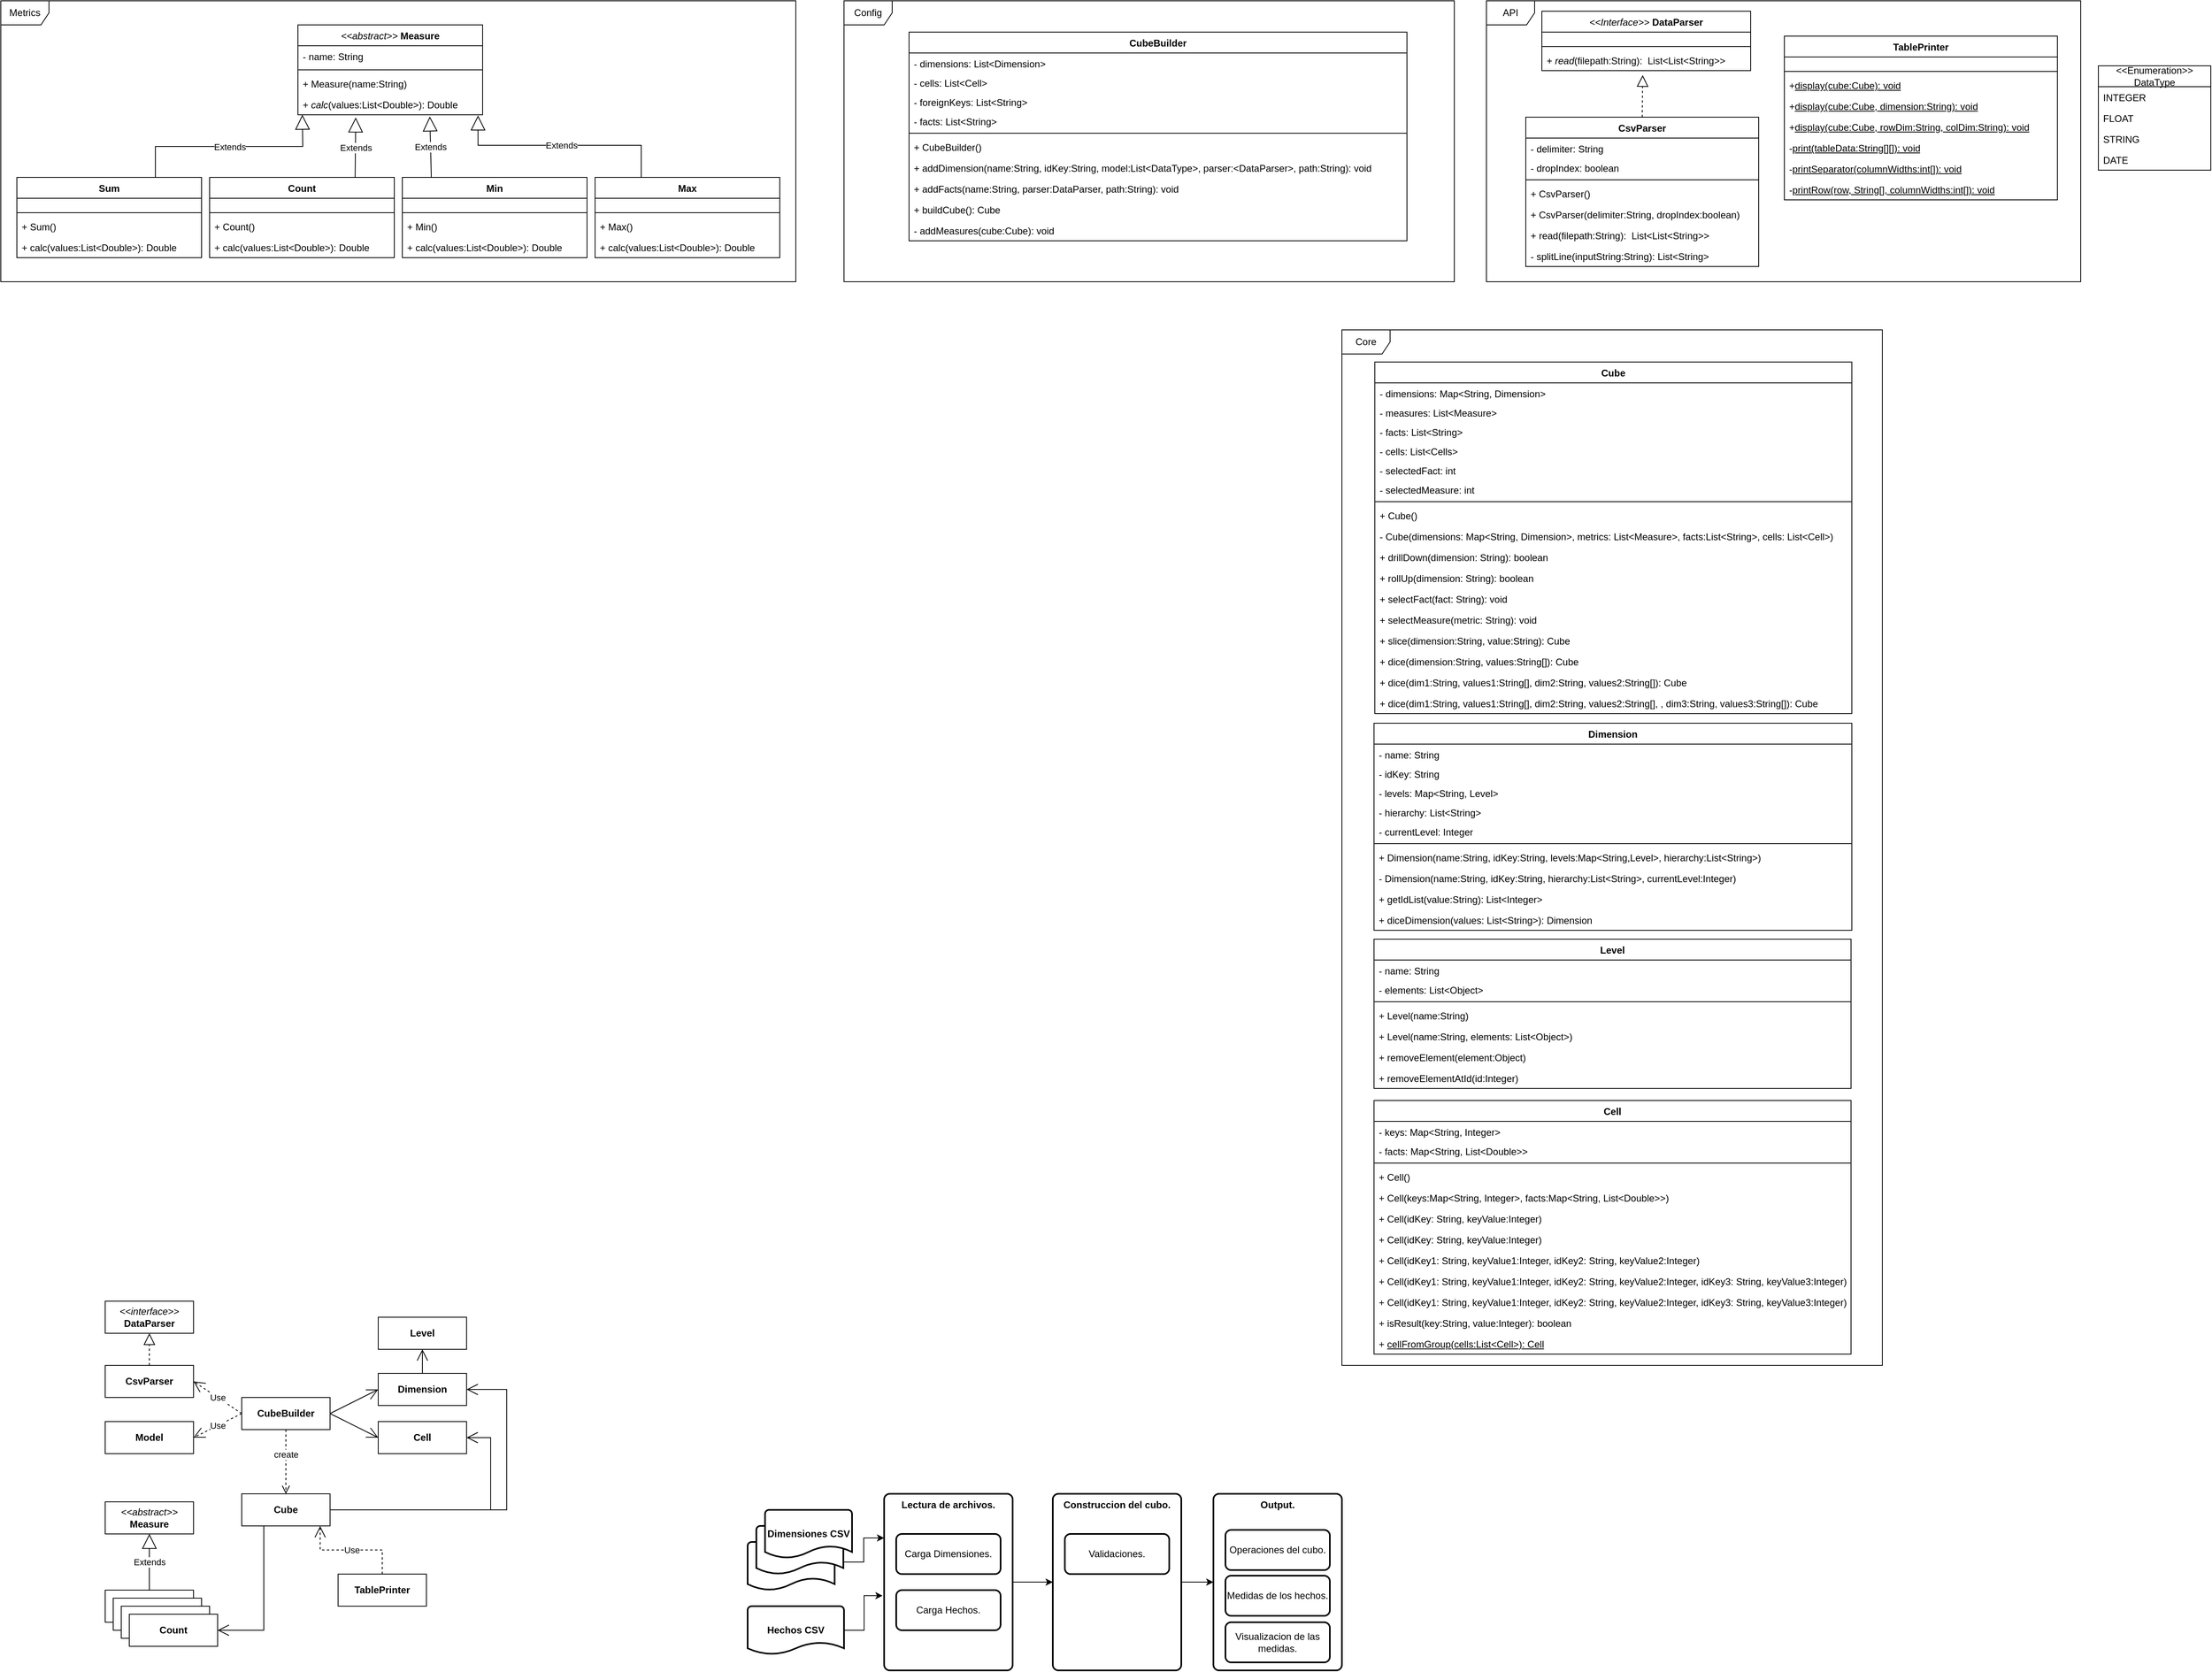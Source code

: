 <mxfile version="24.4.8" type="github">
  <diagram id="C5RBs43oDa-KdzZeNtuy" name="Page-1">
    <mxGraphModel dx="3217" dy="1443" grid="1" gridSize="10" guides="1" tooltips="1" connect="1" arrows="1" fold="1" page="1" pageScale="1" pageWidth="827" pageHeight="1169" math="0" shadow="0">
      <root>
        <mxCell id="WIyWlLk6GJQsqaUBKTNV-0" />
        <mxCell id="WIyWlLk6GJQsqaUBKTNV-1" parent="WIyWlLk6GJQsqaUBKTNV-0" />
        <mxCell id="9rCTW5py7BMMXRhduKw8-0" value="&lt;div&gt;&lt;i style=&quot;font-weight: normal;&quot;&gt;&amp;lt;&amp;lt;abstract&amp;gt;&amp;gt;&lt;/i&gt;&amp;nbsp;&lt;span style=&quot;background-color: initial;&quot;&gt;Measure&lt;/span&gt;&lt;/div&gt;" style="swimlane;fontStyle=1;align=center;verticalAlign=top;childLayout=stackLayout;horizontal=1;startSize=26;horizontalStack=0;resizeParent=1;resizeParentMax=0;resizeLast=0;collapsible=1;marginBottom=0;whiteSpace=wrap;html=1;" parent="WIyWlLk6GJQsqaUBKTNV-1" vertex="1">
          <mxGeometry x="-430" y="40" width="230" height="112" as="geometry" />
        </mxCell>
        <mxCell id="9rCTW5py7BMMXRhduKw8-1" value="-&lt;span style=&quot;background-color: initial;&quot;&gt;&amp;nbsp;name: String&lt;/span&gt;" style="text;strokeColor=none;fillColor=none;align=left;verticalAlign=top;spacingLeft=4;spacingRight=4;overflow=hidden;rotatable=0;points=[[0,0.5],[1,0.5]];portConstraint=eastwest;whiteSpace=wrap;html=1;" parent="9rCTW5py7BMMXRhduKw8-0" vertex="1">
          <mxGeometry y="26" width="230" height="26" as="geometry" />
        </mxCell>
        <mxCell id="9rCTW5py7BMMXRhduKw8-2" value="" style="line;strokeWidth=1;fillColor=none;align=left;verticalAlign=middle;spacingTop=-1;spacingLeft=3;spacingRight=3;rotatable=0;labelPosition=right;points=[];portConstraint=eastwest;strokeColor=inherit;" parent="9rCTW5py7BMMXRhduKw8-0" vertex="1">
          <mxGeometry y="52" width="230" height="8" as="geometry" />
        </mxCell>
        <mxCell id="9rCTW5py7BMMXRhduKw8-3" value="+ Measure(name:String)&lt;div&gt;&lt;br&gt;&lt;/div&gt;" style="text;strokeColor=none;fillColor=none;align=left;verticalAlign=top;spacingLeft=4;spacingRight=4;overflow=hidden;rotatable=0;points=[[0,0.5],[1,0.5]];portConstraint=eastwest;whiteSpace=wrap;html=1;" parent="9rCTW5py7BMMXRhduKw8-0" vertex="1">
          <mxGeometry y="60" width="230" height="26" as="geometry" />
        </mxCell>
        <mxCell id="9rCTW5py7BMMXRhduKw8-4" value="+ &lt;i&gt;calc&lt;/i&gt;(values:List&amp;lt;Double&amp;gt;): Double&lt;div&gt;&lt;br&gt;&lt;/div&gt;" style="text;strokeColor=none;fillColor=none;align=left;verticalAlign=top;spacingLeft=4;spacingRight=4;overflow=hidden;rotatable=0;points=[[0,0.5],[1,0.5]];portConstraint=eastwest;whiteSpace=wrap;html=1;" parent="9rCTW5py7BMMXRhduKw8-0" vertex="1">
          <mxGeometry y="86" width="230" height="26" as="geometry" />
        </mxCell>
        <mxCell id="9rCTW5py7BMMXRhduKw8-5" value="&lt;div&gt;&lt;span style=&quot;background-color: initial;&quot;&gt;Count&lt;/span&gt;&lt;/div&gt;" style="swimlane;fontStyle=1;align=center;verticalAlign=top;childLayout=stackLayout;horizontal=1;startSize=26;horizontalStack=0;resizeParent=1;resizeParentMax=0;resizeLast=0;collapsible=1;marginBottom=0;whiteSpace=wrap;html=1;" parent="WIyWlLk6GJQsqaUBKTNV-1" vertex="1">
          <mxGeometry x="-540" y="230" width="230" height="100" as="geometry" />
        </mxCell>
        <mxCell id="9rCTW5py7BMMXRhduKw8-6" value="&amp;nbsp;" style="text;strokeColor=none;fillColor=none;align=left;verticalAlign=top;spacingLeft=4;spacingRight=4;overflow=hidden;rotatable=0;points=[[0,0.5],[1,0.5]];portConstraint=eastwest;whiteSpace=wrap;html=1;" parent="9rCTW5py7BMMXRhduKw8-5" vertex="1">
          <mxGeometry y="26" width="230" height="14" as="geometry" />
        </mxCell>
        <mxCell id="9rCTW5py7BMMXRhduKw8-7" value="" style="line;strokeWidth=1;fillColor=none;align=left;verticalAlign=middle;spacingTop=-1;spacingLeft=3;spacingRight=3;rotatable=0;labelPosition=right;points=[];portConstraint=eastwest;strokeColor=inherit;" parent="9rCTW5py7BMMXRhduKw8-5" vertex="1">
          <mxGeometry y="40" width="230" height="8" as="geometry" />
        </mxCell>
        <mxCell id="9rCTW5py7BMMXRhduKw8-8" value="+ Count()&lt;div&gt;&lt;br&gt;&lt;/div&gt;" style="text;strokeColor=none;fillColor=none;align=left;verticalAlign=top;spacingLeft=4;spacingRight=4;overflow=hidden;rotatable=0;points=[[0,0.5],[1,0.5]];portConstraint=eastwest;whiteSpace=wrap;html=1;" parent="9rCTW5py7BMMXRhduKw8-5" vertex="1">
          <mxGeometry y="48" width="230" height="26" as="geometry" />
        </mxCell>
        <mxCell id="9rCTW5py7BMMXRhduKw8-9" value="+ calc(values:List&amp;lt;Double&amp;gt;): Double&lt;div&gt;&lt;br&gt;&lt;/div&gt;" style="text;strokeColor=none;fillColor=none;align=left;verticalAlign=top;spacingLeft=4;spacingRight=4;overflow=hidden;rotatable=0;points=[[0,0.5],[1,0.5]];portConstraint=eastwest;whiteSpace=wrap;html=1;" parent="9rCTW5py7BMMXRhduKw8-5" vertex="1">
          <mxGeometry y="74" width="230" height="26" as="geometry" />
        </mxCell>
        <mxCell id="9rCTW5py7BMMXRhduKw8-10" value="&lt;div&gt;&lt;span style=&quot;background-color: initial;&quot;&gt;Max&lt;/span&gt;&lt;/div&gt;" style="swimlane;fontStyle=1;align=center;verticalAlign=top;childLayout=stackLayout;horizontal=1;startSize=26;horizontalStack=0;resizeParent=1;resizeParentMax=0;resizeLast=0;collapsible=1;marginBottom=0;whiteSpace=wrap;html=1;" parent="WIyWlLk6GJQsqaUBKTNV-1" vertex="1">
          <mxGeometry x="-60" y="230" width="230" height="100" as="geometry" />
        </mxCell>
        <mxCell id="9rCTW5py7BMMXRhduKw8-11" value="&amp;nbsp;" style="text;strokeColor=none;fillColor=none;align=left;verticalAlign=top;spacingLeft=4;spacingRight=4;overflow=hidden;rotatable=0;points=[[0,0.5],[1,0.5]];portConstraint=eastwest;whiteSpace=wrap;html=1;" parent="9rCTW5py7BMMXRhduKw8-10" vertex="1">
          <mxGeometry y="26" width="230" height="14" as="geometry" />
        </mxCell>
        <mxCell id="9rCTW5py7BMMXRhduKw8-12" value="" style="line;strokeWidth=1;fillColor=none;align=left;verticalAlign=middle;spacingTop=-1;spacingLeft=3;spacingRight=3;rotatable=0;labelPosition=right;points=[];portConstraint=eastwest;strokeColor=inherit;" parent="9rCTW5py7BMMXRhduKw8-10" vertex="1">
          <mxGeometry y="40" width="230" height="8" as="geometry" />
        </mxCell>
        <mxCell id="9rCTW5py7BMMXRhduKw8-13" value="+ Max()&lt;div&gt;&lt;br&gt;&lt;/div&gt;" style="text;strokeColor=none;fillColor=none;align=left;verticalAlign=top;spacingLeft=4;spacingRight=4;overflow=hidden;rotatable=0;points=[[0,0.5],[1,0.5]];portConstraint=eastwest;whiteSpace=wrap;html=1;" parent="9rCTW5py7BMMXRhduKw8-10" vertex="1">
          <mxGeometry y="48" width="230" height="26" as="geometry" />
        </mxCell>
        <mxCell id="9rCTW5py7BMMXRhduKw8-14" value="+ calc(values:List&amp;lt;Double&amp;gt;): Double&lt;div&gt;&lt;br&gt;&lt;/div&gt;" style="text;strokeColor=none;fillColor=none;align=left;verticalAlign=top;spacingLeft=4;spacingRight=4;overflow=hidden;rotatable=0;points=[[0,0.5],[1,0.5]];portConstraint=eastwest;whiteSpace=wrap;html=1;" parent="9rCTW5py7BMMXRhduKw8-10" vertex="1">
          <mxGeometry y="74" width="230" height="26" as="geometry" />
        </mxCell>
        <mxCell id="9rCTW5py7BMMXRhduKw8-15" value="&lt;div&gt;&lt;span style=&quot;background-color: initial;&quot;&gt;Min&lt;/span&gt;&lt;/div&gt;" style="swimlane;fontStyle=1;align=center;verticalAlign=top;childLayout=stackLayout;horizontal=1;startSize=26;horizontalStack=0;resizeParent=1;resizeParentMax=0;resizeLast=0;collapsible=1;marginBottom=0;whiteSpace=wrap;html=1;" parent="WIyWlLk6GJQsqaUBKTNV-1" vertex="1">
          <mxGeometry x="-300" y="230" width="230" height="100" as="geometry" />
        </mxCell>
        <mxCell id="9rCTW5py7BMMXRhduKw8-16" value="&amp;nbsp;" style="text;strokeColor=none;fillColor=none;align=left;verticalAlign=top;spacingLeft=4;spacingRight=4;overflow=hidden;rotatable=0;points=[[0,0.5],[1,0.5]];portConstraint=eastwest;whiteSpace=wrap;html=1;" parent="9rCTW5py7BMMXRhduKw8-15" vertex="1">
          <mxGeometry y="26" width="230" height="14" as="geometry" />
        </mxCell>
        <mxCell id="9rCTW5py7BMMXRhduKw8-17" value="" style="line;strokeWidth=1;fillColor=none;align=left;verticalAlign=middle;spacingTop=-1;spacingLeft=3;spacingRight=3;rotatable=0;labelPosition=right;points=[];portConstraint=eastwest;strokeColor=inherit;" parent="9rCTW5py7BMMXRhduKw8-15" vertex="1">
          <mxGeometry y="40" width="230" height="8" as="geometry" />
        </mxCell>
        <mxCell id="9rCTW5py7BMMXRhduKw8-18" value="+ Min()&lt;div&gt;&lt;br&gt;&lt;/div&gt;" style="text;strokeColor=none;fillColor=none;align=left;verticalAlign=top;spacingLeft=4;spacingRight=4;overflow=hidden;rotatable=0;points=[[0,0.5],[1,0.5]];portConstraint=eastwest;whiteSpace=wrap;html=1;" parent="9rCTW5py7BMMXRhduKw8-15" vertex="1">
          <mxGeometry y="48" width="230" height="26" as="geometry" />
        </mxCell>
        <mxCell id="9rCTW5py7BMMXRhduKw8-19" value="+ calc(values:List&amp;lt;Double&amp;gt;): Double&lt;div&gt;&lt;br&gt;&lt;/div&gt;" style="text;strokeColor=none;fillColor=none;align=left;verticalAlign=top;spacingLeft=4;spacingRight=4;overflow=hidden;rotatable=0;points=[[0,0.5],[1,0.5]];portConstraint=eastwest;whiteSpace=wrap;html=1;" parent="9rCTW5py7BMMXRhduKw8-15" vertex="1">
          <mxGeometry y="74" width="230" height="26" as="geometry" />
        </mxCell>
        <mxCell id="9rCTW5py7BMMXRhduKw8-20" value="&lt;div&gt;&lt;span style=&quot;background-color: initial;&quot;&gt;Sum&lt;/span&gt;&lt;/div&gt;" style="swimlane;fontStyle=1;align=center;verticalAlign=top;childLayout=stackLayout;horizontal=1;startSize=26;horizontalStack=0;resizeParent=1;resizeParentMax=0;resizeLast=0;collapsible=1;marginBottom=0;whiteSpace=wrap;html=1;" parent="WIyWlLk6GJQsqaUBKTNV-1" vertex="1">
          <mxGeometry x="-780" y="230" width="230" height="100" as="geometry" />
        </mxCell>
        <mxCell id="9rCTW5py7BMMXRhduKw8-21" value="&amp;nbsp;" style="text;strokeColor=none;fillColor=none;align=left;verticalAlign=top;spacingLeft=4;spacingRight=4;overflow=hidden;rotatable=0;points=[[0,0.5],[1,0.5]];portConstraint=eastwest;whiteSpace=wrap;html=1;" parent="9rCTW5py7BMMXRhduKw8-20" vertex="1">
          <mxGeometry y="26" width="230" height="14" as="geometry" />
        </mxCell>
        <mxCell id="9rCTW5py7BMMXRhduKw8-22" value="" style="line;strokeWidth=1;fillColor=none;align=left;verticalAlign=middle;spacingTop=-1;spacingLeft=3;spacingRight=3;rotatable=0;labelPosition=right;points=[];portConstraint=eastwest;strokeColor=inherit;" parent="9rCTW5py7BMMXRhduKw8-20" vertex="1">
          <mxGeometry y="40" width="230" height="8" as="geometry" />
        </mxCell>
        <mxCell id="9rCTW5py7BMMXRhduKw8-23" value="+ Sum()&lt;div&gt;&lt;br&gt;&lt;/div&gt;" style="text;strokeColor=none;fillColor=none;align=left;verticalAlign=top;spacingLeft=4;spacingRight=4;overflow=hidden;rotatable=0;points=[[0,0.5],[1,0.5]];portConstraint=eastwest;whiteSpace=wrap;html=1;" parent="9rCTW5py7BMMXRhduKw8-20" vertex="1">
          <mxGeometry y="48" width="230" height="26" as="geometry" />
        </mxCell>
        <mxCell id="9rCTW5py7BMMXRhduKw8-24" value="+ calc(values:List&amp;lt;Double&amp;gt;): Double&lt;div&gt;&lt;br&gt;&lt;/div&gt;" style="text;strokeColor=none;fillColor=none;align=left;verticalAlign=top;spacingLeft=4;spacingRight=4;overflow=hidden;rotatable=0;points=[[0,0.5],[1,0.5]];portConstraint=eastwest;whiteSpace=wrap;html=1;" parent="9rCTW5py7BMMXRhduKw8-20" vertex="1">
          <mxGeometry y="74" width="230" height="26" as="geometry" />
        </mxCell>
        <mxCell id="9rCTW5py7BMMXRhduKw8-25" value="Metrics" style="shape=umlFrame;whiteSpace=wrap;html=1;pointerEvents=0;" parent="WIyWlLk6GJQsqaUBKTNV-1" vertex="1">
          <mxGeometry x="-800" y="10" width="990" height="350" as="geometry" />
        </mxCell>
        <mxCell id="9rCTW5py7BMMXRhduKw8-26" value="Extends" style="endArrow=block;endSize=16;endFill=0;html=1;rounded=0;entryX=0.313;entryY=1.132;entryDx=0;entryDy=0;entryPerimeter=0;exitX=0.788;exitY=-0.001;exitDx=0;exitDy=0;exitPerimeter=0;" parent="WIyWlLk6GJQsqaUBKTNV-1" source="9rCTW5py7BMMXRhduKw8-5" target="9rCTW5py7BMMXRhduKw8-4" edge="1">
          <mxGeometry width="160" relative="1" as="geometry">
            <mxPoint x="-410" y="220" as="sourcePoint" />
            <mxPoint x="-360" y="160" as="targetPoint" />
          </mxGeometry>
        </mxCell>
        <mxCell id="9rCTW5py7BMMXRhduKw8-27" value="Extends" style="endArrow=block;endSize=16;endFill=0;html=1;rounded=0;exitX=0.157;exitY=0.003;exitDx=0;exitDy=0;entryX=0.714;entryY=1.083;entryDx=0;entryDy=0;entryPerimeter=0;exitPerimeter=0;" parent="WIyWlLk6GJQsqaUBKTNV-1" source="9rCTW5py7BMMXRhduKw8-15" target="9rCTW5py7BMMXRhduKw8-4" edge="1">
          <mxGeometry width="160" relative="1" as="geometry">
            <mxPoint x="-415" y="240" as="sourcePoint" />
            <mxPoint x="-250" y="160" as="targetPoint" />
          </mxGeometry>
        </mxCell>
        <mxCell id="9rCTW5py7BMMXRhduKw8-31" value="Extends" style="endArrow=block;endSize=16;endFill=0;html=1;rounded=0;entryX=0.313;entryY=1.132;entryDx=0;entryDy=0;entryPerimeter=0;exitX=0.75;exitY=0;exitDx=0;exitDy=0;edgeStyle=orthogonalEdgeStyle;" parent="WIyWlLk6GJQsqaUBKTNV-1" source="9rCTW5py7BMMXRhduKw8-20" edge="1">
          <mxGeometry width="160" relative="1" as="geometry">
            <mxPoint x="-425.53" y="227" as="sourcePoint" />
            <mxPoint x="-424.53" y="152" as="targetPoint" />
          </mxGeometry>
        </mxCell>
        <mxCell id="9rCTW5py7BMMXRhduKw8-32" value="Extends" style="endArrow=block;endSize=16;endFill=0;html=1;rounded=0;exitX=0.25;exitY=0;exitDx=0;exitDy=0;entryX=0.975;entryY=1.034;entryDx=0;entryDy=0;entryPerimeter=0;edgeStyle=orthogonalEdgeStyle;" parent="WIyWlLk6GJQsqaUBKTNV-1" source="9rCTW5py7BMMXRhduKw8-10" target="9rCTW5py7BMMXRhduKw8-4" edge="1">
          <mxGeometry width="160" relative="1" as="geometry">
            <mxPoint x="-148" y="240" as="sourcePoint" />
            <mxPoint x="-150" y="164" as="targetPoint" />
            <Array as="points">
              <mxPoint x="-2" y="190" />
              <mxPoint x="-206" y="190" />
            </Array>
          </mxGeometry>
        </mxCell>
        <mxCell id="9rCTW5py7BMMXRhduKw8-34" value="&lt;div&gt;&lt;i style=&quot;font-weight: normal;&quot;&gt;&amp;lt;&amp;lt;Interface&amp;gt;&amp;gt;&lt;/i&gt;&amp;nbsp;&lt;span style=&quot;background-color: initial;&quot;&gt;DataParser&lt;/span&gt;&lt;/div&gt;" style="swimlane;fontStyle=1;align=center;verticalAlign=top;childLayout=stackLayout;horizontal=1;startSize=26;horizontalStack=0;resizeParent=1;resizeParentMax=0;resizeLast=0;collapsible=1;marginBottom=0;whiteSpace=wrap;html=1;" parent="WIyWlLk6GJQsqaUBKTNV-1" vertex="1">
          <mxGeometry x="1119" y="23" width="260" height="74" as="geometry" />
        </mxCell>
        <mxCell id="9rCTW5py7BMMXRhduKw8-35" value="&amp;nbsp;" style="text;strokeColor=none;fillColor=none;align=left;verticalAlign=top;spacingLeft=4;spacingRight=4;overflow=hidden;rotatable=0;points=[[0,0.5],[1,0.5]];portConstraint=eastwest;whiteSpace=wrap;html=1;" parent="9rCTW5py7BMMXRhduKw8-34" vertex="1">
          <mxGeometry y="26" width="260" height="14" as="geometry" />
        </mxCell>
        <mxCell id="9rCTW5py7BMMXRhduKw8-36" value="" style="line;strokeWidth=1;fillColor=none;align=left;verticalAlign=middle;spacingTop=-1;spacingLeft=3;spacingRight=3;rotatable=0;labelPosition=right;points=[];portConstraint=eastwest;strokeColor=inherit;" parent="9rCTW5py7BMMXRhduKw8-34" vertex="1">
          <mxGeometry y="40" width="260" height="8" as="geometry" />
        </mxCell>
        <mxCell id="9rCTW5py7BMMXRhduKw8-37" value="&lt;div&gt;+ &lt;i&gt;read&lt;/i&gt;(filepath:String):&amp;nbsp; List&amp;lt;List&amp;lt;String&amp;gt;&amp;gt;&lt;/div&gt;" style="text;strokeColor=none;fillColor=none;align=left;verticalAlign=top;spacingLeft=4;spacingRight=4;overflow=hidden;rotatable=0;points=[[0,0.5],[1,0.5]];portConstraint=eastwest;whiteSpace=wrap;html=1;" parent="9rCTW5py7BMMXRhduKw8-34" vertex="1">
          <mxGeometry y="48" width="260" height="26" as="geometry" />
        </mxCell>
        <mxCell id="9rCTW5py7BMMXRhduKw8-40" value="" style="endArrow=block;dashed=1;endFill=0;endSize=12;html=1;rounded=0;exitX=0.5;exitY=0;exitDx=0;exitDy=0;entryX=0.483;entryY=1.212;entryDx=0;entryDy=0;entryPerimeter=0;" parent="WIyWlLk6GJQsqaUBKTNV-1" source="9rCTW5py7BMMXRhduKw8-41" target="9rCTW5py7BMMXRhduKw8-37" edge="1">
          <mxGeometry width="160" relative="1" as="geometry">
            <mxPoint x="1390" y="100" as="sourcePoint" />
            <mxPoint x="1550" y="100" as="targetPoint" />
          </mxGeometry>
        </mxCell>
        <mxCell id="9rCTW5py7BMMXRhduKw8-41" value="&lt;div&gt;&lt;span style=&quot;background-color: initial;&quot;&gt;CsvParser&lt;/span&gt;&lt;/div&gt;" style="swimlane;fontStyle=1;align=center;verticalAlign=top;childLayout=stackLayout;horizontal=1;startSize=26;horizontalStack=0;resizeParent=1;resizeParentMax=0;resizeLast=0;collapsible=1;marginBottom=0;whiteSpace=wrap;html=1;" parent="WIyWlLk6GJQsqaUBKTNV-1" vertex="1">
          <mxGeometry x="1099" y="155" width="290" height="186" as="geometry" />
        </mxCell>
        <mxCell id="9rCTW5py7BMMXRhduKw8-42" value="- delimiter: String&lt;div&gt;&lt;br&gt;&lt;/div&gt;" style="text;strokeColor=none;fillColor=none;align=left;verticalAlign=top;spacingLeft=4;spacingRight=4;overflow=hidden;rotatable=0;points=[[0,0.5],[1,0.5]];portConstraint=eastwest;whiteSpace=wrap;html=1;" parent="9rCTW5py7BMMXRhduKw8-41" vertex="1">
          <mxGeometry y="26" width="290" height="24" as="geometry" />
        </mxCell>
        <mxCell id="9rCTW5py7BMMXRhduKw8-45" value="&lt;div&gt;- dropIndex: boolean&lt;/div&gt;" style="text;strokeColor=none;fillColor=none;align=left;verticalAlign=top;spacingLeft=4;spacingRight=4;overflow=hidden;rotatable=0;points=[[0,0.5],[1,0.5]];portConstraint=eastwest;whiteSpace=wrap;html=1;" parent="9rCTW5py7BMMXRhduKw8-41" vertex="1">
          <mxGeometry y="50" width="290" height="24" as="geometry" />
        </mxCell>
        <mxCell id="9rCTW5py7BMMXRhduKw8-43" value="" style="line;strokeWidth=1;fillColor=none;align=left;verticalAlign=middle;spacingTop=-1;spacingLeft=3;spacingRight=3;rotatable=0;labelPosition=right;points=[];portConstraint=eastwest;strokeColor=inherit;" parent="9rCTW5py7BMMXRhduKw8-41" vertex="1">
          <mxGeometry y="74" width="290" height="8" as="geometry" />
        </mxCell>
        <mxCell id="9rCTW5py7BMMXRhduKw8-44" value="&lt;div&gt;+ CsvParser()&lt;/div&gt;&lt;div&gt;&lt;br&gt;&lt;/div&gt;" style="text;strokeColor=none;fillColor=none;align=left;verticalAlign=top;spacingLeft=4;spacingRight=4;overflow=hidden;rotatable=0;points=[[0,0.5],[1,0.5]];portConstraint=eastwest;whiteSpace=wrap;html=1;" parent="9rCTW5py7BMMXRhduKw8-41" vertex="1">
          <mxGeometry y="82" width="290" height="26" as="geometry" />
        </mxCell>
        <mxCell id="9rCTW5py7BMMXRhduKw8-47" value="&lt;div&gt;+ CsvParser(delimiter:String, dropIndex:boolean)&lt;/div&gt;&lt;div&gt;&lt;br&gt;&lt;/div&gt;" style="text;strokeColor=none;fillColor=none;align=left;verticalAlign=top;spacingLeft=4;spacingRight=4;overflow=hidden;rotatable=0;points=[[0,0.5],[1,0.5]];portConstraint=eastwest;whiteSpace=wrap;html=1;" parent="9rCTW5py7BMMXRhduKw8-41" vertex="1">
          <mxGeometry y="108" width="290" height="26" as="geometry" />
        </mxCell>
        <mxCell id="9rCTW5py7BMMXRhduKw8-48" value="&lt;div&gt;+ read(filepath:String):&amp;nbsp; List&amp;lt;List&amp;lt;String&amp;gt;&amp;gt;&lt;/div&gt;" style="text;strokeColor=none;fillColor=none;align=left;verticalAlign=top;spacingLeft=4;spacingRight=4;overflow=hidden;rotatable=0;points=[[0,0.5],[1,0.5]];portConstraint=eastwest;whiteSpace=wrap;html=1;" parent="9rCTW5py7BMMXRhduKw8-41" vertex="1">
          <mxGeometry y="134" width="290" height="26" as="geometry" />
        </mxCell>
        <mxCell id="9rCTW5py7BMMXRhduKw8-49" value="&lt;div&gt;- splitLine(inputString:String): List&amp;lt;String&amp;gt;&lt;/div&gt;" style="text;strokeColor=none;fillColor=none;align=left;verticalAlign=top;spacingLeft=4;spacingRight=4;overflow=hidden;rotatable=0;points=[[0,0.5],[1,0.5]];portConstraint=eastwest;whiteSpace=wrap;html=1;" parent="9rCTW5py7BMMXRhduKw8-41" vertex="1">
          <mxGeometry y="160" width="290" height="26" as="geometry" />
        </mxCell>
        <mxCell id="9rCTW5py7BMMXRhduKw8-50" value="&lt;div&gt;&lt;span style=&quot;background-color: initial;&quot;&gt;TablePrinter&lt;/span&gt;&lt;/div&gt;" style="swimlane;fontStyle=1;align=center;verticalAlign=top;childLayout=stackLayout;horizontal=1;startSize=26;horizontalStack=0;resizeParent=1;resizeParentMax=0;resizeLast=0;collapsible=1;marginBottom=0;whiteSpace=wrap;html=1;" parent="WIyWlLk6GJQsqaUBKTNV-1" vertex="1">
          <mxGeometry x="1421" y="54" width="340" height="204" as="geometry" />
        </mxCell>
        <mxCell id="9rCTW5py7BMMXRhduKw8-51" value="&lt;div&gt;&lt;br&gt;&lt;/div&gt;" style="text;strokeColor=none;fillColor=none;align=left;verticalAlign=top;spacingLeft=4;spacingRight=4;overflow=hidden;rotatable=0;points=[[0,0.5],[1,0.5]];portConstraint=eastwest;whiteSpace=wrap;html=1;" parent="9rCTW5py7BMMXRhduKw8-50" vertex="1">
          <mxGeometry y="26" width="340" height="14" as="geometry" />
        </mxCell>
        <mxCell id="9rCTW5py7BMMXRhduKw8-53" value="" style="line;strokeWidth=1;fillColor=none;align=left;verticalAlign=middle;spacingTop=-1;spacingLeft=3;spacingRight=3;rotatable=0;labelPosition=right;points=[];portConstraint=eastwest;strokeColor=inherit;" parent="9rCTW5py7BMMXRhduKw8-50" vertex="1">
          <mxGeometry y="40" width="340" height="8" as="geometry" />
        </mxCell>
        <mxCell id="9rCTW5py7BMMXRhduKw8-54" value="&lt;div&gt;+&lt;u&gt;display(cube:Cube): void&lt;/u&gt;&lt;/div&gt;&lt;div&gt;&lt;br&gt;&lt;/div&gt;" style="text;strokeColor=none;fillColor=none;align=left;verticalAlign=top;spacingLeft=4;spacingRight=4;overflow=hidden;rotatable=0;points=[[0,0.5],[1,0.5]];portConstraint=eastwest;whiteSpace=wrap;html=1;" parent="9rCTW5py7BMMXRhduKw8-50" vertex="1">
          <mxGeometry y="48" width="340" height="26" as="geometry" />
        </mxCell>
        <mxCell id="9rCTW5py7BMMXRhduKw8-55" value="&lt;div&gt;+&lt;u&gt;display(cube:Cube, dimension:String): void&lt;/u&gt;&lt;/div&gt;&lt;div&gt;&lt;br&gt;&lt;/div&gt;" style="text;strokeColor=none;fillColor=none;align=left;verticalAlign=top;spacingLeft=4;spacingRight=4;overflow=hidden;rotatable=0;points=[[0,0.5],[1,0.5]];portConstraint=eastwest;whiteSpace=wrap;html=1;" parent="9rCTW5py7BMMXRhduKw8-50" vertex="1">
          <mxGeometry y="74" width="340" height="26" as="geometry" />
        </mxCell>
        <mxCell id="9rCTW5py7BMMXRhduKw8-56" value="&lt;div&gt;+&lt;u&gt;display(cube:Cube, rowDim:String, colDim:String): void&lt;/u&gt;&lt;/div&gt;&lt;div&gt;&lt;br&gt;&lt;/div&gt;" style="text;strokeColor=none;fillColor=none;align=left;verticalAlign=top;spacingLeft=4;spacingRight=4;overflow=hidden;rotatable=0;points=[[0,0.5],[1,0.5]];portConstraint=eastwest;whiteSpace=wrap;html=1;" parent="9rCTW5py7BMMXRhduKw8-50" vertex="1">
          <mxGeometry y="100" width="340" height="26" as="geometry" />
        </mxCell>
        <mxCell id="9rCTW5py7BMMXRhduKw8-57" value="&lt;div&gt;-&lt;u&gt;print(tableData:String[][]): void&lt;/u&gt;&lt;/div&gt;" style="text;strokeColor=none;fillColor=none;align=left;verticalAlign=top;spacingLeft=4;spacingRight=4;overflow=hidden;rotatable=0;points=[[0,0.5],[1,0.5]];portConstraint=eastwest;whiteSpace=wrap;html=1;" parent="9rCTW5py7BMMXRhduKw8-50" vertex="1">
          <mxGeometry y="126" width="340" height="26" as="geometry" />
        </mxCell>
        <mxCell id="9rCTW5py7BMMXRhduKw8-58" value="&lt;div&gt;-&lt;u&gt;printSeparator(columnWidths:int[]): void&lt;/u&gt;&lt;/div&gt;" style="text;strokeColor=none;fillColor=none;align=left;verticalAlign=top;spacingLeft=4;spacingRight=4;overflow=hidden;rotatable=0;points=[[0,0.5],[1,0.5]];portConstraint=eastwest;whiteSpace=wrap;html=1;" parent="9rCTW5py7BMMXRhduKw8-50" vertex="1">
          <mxGeometry y="152" width="340" height="26" as="geometry" />
        </mxCell>
        <mxCell id="9rCTW5py7BMMXRhduKw8-59" value="-&lt;u&gt;printRow(row, String[], columnWidths:int[]): void&lt;/u&gt;" style="text;strokeColor=none;fillColor=none;align=left;verticalAlign=top;spacingLeft=4;spacingRight=4;overflow=hidden;rotatable=0;points=[[0,0.5],[1,0.5]];portConstraint=eastwest;whiteSpace=wrap;html=1;" parent="9rCTW5py7BMMXRhduKw8-50" vertex="1">
          <mxGeometry y="178" width="340" height="26" as="geometry" />
        </mxCell>
        <mxCell id="9rCTW5py7BMMXRhduKw8-70" value="&amp;lt;&amp;lt;Enumeration&amp;gt;&amp;gt; DataType" style="swimlane;fontStyle=0;childLayout=stackLayout;horizontal=1;startSize=26;fillColor=none;horizontalStack=0;resizeParent=1;resizeParentMax=0;resizeLast=0;collapsible=1;marginBottom=0;whiteSpace=wrap;html=1;" parent="WIyWlLk6GJQsqaUBKTNV-1" vertex="1">
          <mxGeometry x="1812" y="91" width="140" height="130" as="geometry" />
        </mxCell>
        <mxCell id="9rCTW5py7BMMXRhduKw8-71" value="INTEGER" style="text;strokeColor=none;fillColor=none;align=left;verticalAlign=top;spacingLeft=4;spacingRight=4;overflow=hidden;rotatable=0;points=[[0,0.5],[1,0.5]];portConstraint=eastwest;whiteSpace=wrap;html=1;" parent="9rCTW5py7BMMXRhduKw8-70" vertex="1">
          <mxGeometry y="26" width="140" height="26" as="geometry" />
        </mxCell>
        <mxCell id="9rCTW5py7BMMXRhduKw8-72" value="FLOAT" style="text;strokeColor=none;fillColor=none;align=left;verticalAlign=top;spacingLeft=4;spacingRight=4;overflow=hidden;rotatable=0;points=[[0,0.5],[1,0.5]];portConstraint=eastwest;whiteSpace=wrap;html=1;" parent="9rCTW5py7BMMXRhduKw8-70" vertex="1">
          <mxGeometry y="52" width="140" height="26" as="geometry" />
        </mxCell>
        <mxCell id="9rCTW5py7BMMXRhduKw8-73" value="STRING&lt;div&gt;&lt;br&gt;&lt;/div&gt;" style="text;strokeColor=none;fillColor=none;align=left;verticalAlign=top;spacingLeft=4;spacingRight=4;overflow=hidden;rotatable=0;points=[[0,0.5],[1,0.5]];portConstraint=eastwest;whiteSpace=wrap;html=1;" parent="9rCTW5py7BMMXRhduKw8-70" vertex="1">
          <mxGeometry y="78" width="140" height="26" as="geometry" />
        </mxCell>
        <mxCell id="9rCTW5py7BMMXRhduKw8-74" value="&lt;div&gt;DATE&lt;/div&gt;" style="text;strokeColor=none;fillColor=none;align=left;verticalAlign=top;spacingLeft=4;spacingRight=4;overflow=hidden;rotatable=0;points=[[0,0.5],[1,0.5]];portConstraint=eastwest;whiteSpace=wrap;html=1;" parent="9rCTW5py7BMMXRhduKw8-70" vertex="1">
          <mxGeometry y="104" width="140" height="26" as="geometry" />
        </mxCell>
        <mxCell id="9rCTW5py7BMMXRhduKw8-76" value="API" style="shape=umlFrame;whiteSpace=wrap;html=1;pointerEvents=0;" parent="WIyWlLk6GJQsqaUBKTNV-1" vertex="1">
          <mxGeometry x="1050" y="10" width="740" height="350" as="geometry" />
        </mxCell>
        <mxCell id="9rCTW5py7BMMXRhduKw8-77" value="&lt;div&gt;&lt;span style=&quot;background-color: initial;&quot;&gt;CubeBuilder&lt;/span&gt;&lt;/div&gt;" style="swimlane;fontStyle=1;align=center;verticalAlign=top;childLayout=stackLayout;horizontal=1;startSize=26;horizontalStack=0;resizeParent=1;resizeParentMax=0;resizeLast=0;collapsible=1;marginBottom=0;whiteSpace=wrap;html=1;" parent="WIyWlLk6GJQsqaUBKTNV-1" vertex="1">
          <mxGeometry x="331" y="49" width="620" height="260" as="geometry" />
        </mxCell>
        <mxCell id="9rCTW5py7BMMXRhduKw8-78" value="- dimensions: List&amp;lt;Dimension&amp;gt;&lt;div&gt;&lt;br&gt;&lt;/div&gt;" style="text;strokeColor=none;fillColor=none;align=left;verticalAlign=top;spacingLeft=4;spacingRight=4;overflow=hidden;rotatable=0;points=[[0,0.5],[1,0.5]];portConstraint=eastwest;whiteSpace=wrap;html=1;" parent="9rCTW5py7BMMXRhduKw8-77" vertex="1">
          <mxGeometry y="26" width="620" height="24" as="geometry" />
        </mxCell>
        <mxCell id="9rCTW5py7BMMXRhduKw8-79" value="&lt;div&gt;- cells: List&amp;lt;Cell&amp;gt;&lt;/div&gt;" style="text;strokeColor=none;fillColor=none;align=left;verticalAlign=top;spacingLeft=4;spacingRight=4;overflow=hidden;rotatable=0;points=[[0,0.5],[1,0.5]];portConstraint=eastwest;whiteSpace=wrap;html=1;" parent="9rCTW5py7BMMXRhduKw8-77" vertex="1">
          <mxGeometry y="50" width="620" height="24" as="geometry" />
        </mxCell>
        <mxCell id="9rCTW5py7BMMXRhduKw8-86" value="&lt;div&gt;- foreignKeys: List&amp;lt;String&amp;gt;&lt;/div&gt;" style="text;strokeColor=none;fillColor=none;align=left;verticalAlign=top;spacingLeft=4;spacingRight=4;overflow=hidden;rotatable=0;points=[[0,0.5],[1,0.5]];portConstraint=eastwest;whiteSpace=wrap;html=1;" parent="9rCTW5py7BMMXRhduKw8-77" vertex="1">
          <mxGeometry y="74" width="620" height="24" as="geometry" />
        </mxCell>
        <mxCell id="9rCTW5py7BMMXRhduKw8-87" value="&lt;div&gt;- facts: List&amp;lt;String&amp;gt;&lt;/div&gt;" style="text;strokeColor=none;fillColor=none;align=left;verticalAlign=top;spacingLeft=4;spacingRight=4;overflow=hidden;rotatable=0;points=[[0,0.5],[1,0.5]];portConstraint=eastwest;whiteSpace=wrap;html=1;" parent="9rCTW5py7BMMXRhduKw8-77" vertex="1">
          <mxGeometry y="98" width="620" height="24" as="geometry" />
        </mxCell>
        <mxCell id="9rCTW5py7BMMXRhduKw8-80" value="" style="line;strokeWidth=1;fillColor=none;align=left;verticalAlign=middle;spacingTop=-1;spacingLeft=3;spacingRight=3;rotatable=0;labelPosition=right;points=[];portConstraint=eastwest;strokeColor=inherit;" parent="9rCTW5py7BMMXRhduKw8-77" vertex="1">
          <mxGeometry y="122" width="620" height="8" as="geometry" />
        </mxCell>
        <mxCell id="9rCTW5py7BMMXRhduKw8-81" value="&lt;div&gt;+ CubeBuilder()&lt;/div&gt;&lt;div&gt;&lt;br&gt;&lt;/div&gt;" style="text;strokeColor=none;fillColor=none;align=left;verticalAlign=top;spacingLeft=4;spacingRight=4;overflow=hidden;rotatable=0;points=[[0,0.5],[1,0.5]];portConstraint=eastwest;whiteSpace=wrap;html=1;" parent="9rCTW5py7BMMXRhduKw8-77" vertex="1">
          <mxGeometry y="130" width="620" height="26" as="geometry" />
        </mxCell>
        <mxCell id="9rCTW5py7BMMXRhduKw8-82" value="&lt;div&gt;+ addDimension(name:String, idKey:String, model:List&amp;lt;DataType&amp;gt;, parser:&amp;lt;DataParser&amp;gt;, path:String): void&lt;/div&gt;" style="text;strokeColor=none;fillColor=none;align=left;verticalAlign=top;spacingLeft=4;spacingRight=4;overflow=hidden;rotatable=0;points=[[0,0.5],[1,0.5]];portConstraint=eastwest;whiteSpace=wrap;html=1;" parent="9rCTW5py7BMMXRhduKw8-77" vertex="1">
          <mxGeometry y="156" width="620" height="26" as="geometry" />
        </mxCell>
        <mxCell id="9rCTW5py7BMMXRhduKw8-83" value="&lt;div&gt;+ addFacts(name:String, parser:DataParser, path:String): void&lt;/div&gt;" style="text;strokeColor=none;fillColor=none;align=left;verticalAlign=top;spacingLeft=4;spacingRight=4;overflow=hidden;rotatable=0;points=[[0,0.5],[1,0.5]];portConstraint=eastwest;whiteSpace=wrap;html=1;" parent="9rCTW5py7BMMXRhduKw8-77" vertex="1">
          <mxGeometry y="182" width="620" height="26" as="geometry" />
        </mxCell>
        <mxCell id="9rCTW5py7BMMXRhduKw8-84" value="&lt;div&gt;+ buildCube(): Cube&lt;/div&gt;" style="text;strokeColor=none;fillColor=none;align=left;verticalAlign=top;spacingLeft=4;spacingRight=4;overflow=hidden;rotatable=0;points=[[0,0.5],[1,0.5]];portConstraint=eastwest;whiteSpace=wrap;html=1;" parent="9rCTW5py7BMMXRhduKw8-77" vertex="1">
          <mxGeometry y="208" width="620" height="26" as="geometry" />
        </mxCell>
        <mxCell id="9rCTW5py7BMMXRhduKw8-88" value="&lt;div&gt;- addMeasures(cube:Cube): void&lt;/div&gt;" style="text;strokeColor=none;fillColor=none;align=left;verticalAlign=top;spacingLeft=4;spacingRight=4;overflow=hidden;rotatable=0;points=[[0,0.5],[1,0.5]];portConstraint=eastwest;whiteSpace=wrap;html=1;" parent="9rCTW5py7BMMXRhduKw8-77" vertex="1">
          <mxGeometry y="234" width="620" height="26" as="geometry" />
        </mxCell>
        <mxCell id="9rCTW5py7BMMXRhduKw8-89" value="Config" style="shape=umlFrame;whiteSpace=wrap;html=1;pointerEvents=0;" parent="WIyWlLk6GJQsqaUBKTNV-1" vertex="1">
          <mxGeometry x="250" y="10" width="760" height="350" as="geometry" />
        </mxCell>
        <mxCell id="COhaNsxNRZOmJeD_DCHp-0" value="&lt;div&gt;&lt;span style=&quot;background-color: initial;&quot;&gt;Cube&lt;/span&gt;&lt;/div&gt;" style="swimlane;fontStyle=1;align=center;verticalAlign=top;childLayout=stackLayout;horizontal=1;startSize=26;horizontalStack=0;resizeParent=1;resizeParentMax=0;resizeLast=0;collapsible=1;marginBottom=0;whiteSpace=wrap;html=1;" parent="WIyWlLk6GJQsqaUBKTNV-1" vertex="1">
          <mxGeometry x="911" y="460" width="594" height="438" as="geometry" />
        </mxCell>
        <mxCell id="COhaNsxNRZOmJeD_DCHp-1" value="&lt;div&gt;- dimensions: Map&amp;lt;String, Dimension&amp;gt;&lt;/div&gt;" style="text;strokeColor=none;fillColor=none;align=left;verticalAlign=top;spacingLeft=4;spacingRight=4;overflow=hidden;rotatable=0;points=[[0,0.5],[1,0.5]];portConstraint=eastwest;whiteSpace=wrap;html=1;" parent="COhaNsxNRZOmJeD_DCHp-0" vertex="1">
          <mxGeometry y="26" width="594" height="24" as="geometry" />
        </mxCell>
        <mxCell id="COhaNsxNRZOmJeD_DCHp-13" value="&lt;div&gt;- measures: List&amp;lt;Measure&amp;gt;&lt;/div&gt;" style="text;strokeColor=none;fillColor=none;align=left;verticalAlign=top;spacingLeft=4;spacingRight=4;overflow=hidden;rotatable=0;points=[[0,0.5],[1,0.5]];portConstraint=eastwest;whiteSpace=wrap;html=1;" parent="COhaNsxNRZOmJeD_DCHp-0" vertex="1">
          <mxGeometry y="50" width="594" height="24" as="geometry" />
        </mxCell>
        <mxCell id="COhaNsxNRZOmJeD_DCHp-14" value="&lt;div&gt;- facts: List&amp;lt;String&amp;gt;&lt;/div&gt;" style="text;strokeColor=none;fillColor=none;align=left;verticalAlign=top;spacingLeft=4;spacingRight=4;overflow=hidden;rotatable=0;points=[[0,0.5],[1,0.5]];portConstraint=eastwest;whiteSpace=wrap;html=1;" parent="COhaNsxNRZOmJeD_DCHp-0" vertex="1">
          <mxGeometry y="74" width="594" height="24" as="geometry" />
        </mxCell>
        <mxCell id="COhaNsxNRZOmJeD_DCHp-15" value="&lt;div&gt;- cells: List&amp;lt;Cells&lt;span style=&quot;background-color: initial;&quot;&gt;&amp;gt;&lt;/span&gt;&lt;/div&gt;" style="text;strokeColor=none;fillColor=none;align=left;verticalAlign=top;spacingLeft=4;spacingRight=4;overflow=hidden;rotatable=0;points=[[0,0.5],[1,0.5]];portConstraint=eastwest;whiteSpace=wrap;html=1;" parent="COhaNsxNRZOmJeD_DCHp-0" vertex="1">
          <mxGeometry y="98" width="594" height="24" as="geometry" />
        </mxCell>
        <mxCell id="COhaNsxNRZOmJeD_DCHp-16" value="- selectedFact: int" style="text;strokeColor=none;fillColor=none;align=left;verticalAlign=top;spacingLeft=4;spacingRight=4;overflow=hidden;rotatable=0;points=[[0,0.5],[1,0.5]];portConstraint=eastwest;whiteSpace=wrap;html=1;" parent="COhaNsxNRZOmJeD_DCHp-0" vertex="1">
          <mxGeometry y="122" width="594" height="24" as="geometry" />
        </mxCell>
        <mxCell id="COhaNsxNRZOmJeD_DCHp-17" value="- selectedMeasure: int" style="text;strokeColor=none;fillColor=none;align=left;verticalAlign=top;spacingLeft=4;spacingRight=4;overflow=hidden;rotatable=0;points=[[0,0.5],[1,0.5]];portConstraint=eastwest;whiteSpace=wrap;html=1;" parent="COhaNsxNRZOmJeD_DCHp-0" vertex="1">
          <mxGeometry y="146" width="594" height="24" as="geometry" />
        </mxCell>
        <mxCell id="COhaNsxNRZOmJeD_DCHp-5" value="" style="line;strokeWidth=1;fillColor=none;align=left;verticalAlign=middle;spacingTop=-1;spacingLeft=3;spacingRight=3;rotatable=0;labelPosition=right;points=[];portConstraint=eastwest;strokeColor=inherit;" parent="COhaNsxNRZOmJeD_DCHp-0" vertex="1">
          <mxGeometry y="170" width="594" height="8" as="geometry" />
        </mxCell>
        <mxCell id="COhaNsxNRZOmJeD_DCHp-10" value="&lt;div&gt;+ Cube()&lt;/div&gt;" style="text;strokeColor=none;fillColor=none;align=left;verticalAlign=top;spacingLeft=4;spacingRight=4;overflow=hidden;rotatable=0;points=[[0,0.5],[1,0.5]];portConstraint=eastwest;whiteSpace=wrap;html=1;" parent="COhaNsxNRZOmJeD_DCHp-0" vertex="1">
          <mxGeometry y="178" width="594" height="26" as="geometry" />
        </mxCell>
        <mxCell id="COhaNsxNRZOmJeD_DCHp-18" value="&lt;div&gt;- Cube(&lt;span style=&quot;background-color: initial;&quot;&gt;dimensions: Map&amp;lt;String, Dimension&amp;gt;, metrics: List&amp;lt;Measure&amp;gt;, facts:List&amp;lt;String&amp;gt;, cells: List&amp;lt;Cell&amp;gt;&lt;/span&gt;&lt;span style=&quot;background-color: initial;&quot;&gt;)&lt;/span&gt;&lt;/div&gt;" style="text;strokeColor=none;fillColor=none;align=left;verticalAlign=top;spacingLeft=4;spacingRight=4;overflow=hidden;rotatable=0;points=[[0,0.5],[1,0.5]];portConstraint=eastwest;whiteSpace=wrap;html=1;" parent="COhaNsxNRZOmJeD_DCHp-0" vertex="1">
          <mxGeometry y="204" width="594" height="26" as="geometry" />
        </mxCell>
        <mxCell id="COhaNsxNRZOmJeD_DCHp-19" value="&lt;div&gt;+ drillDown(dimension: String): boolean&lt;/div&gt;" style="text;strokeColor=none;fillColor=none;align=left;verticalAlign=top;spacingLeft=4;spacingRight=4;overflow=hidden;rotatable=0;points=[[0,0.5],[1,0.5]];portConstraint=eastwest;whiteSpace=wrap;html=1;" parent="COhaNsxNRZOmJeD_DCHp-0" vertex="1">
          <mxGeometry y="230" width="594" height="26" as="geometry" />
        </mxCell>
        <mxCell id="COhaNsxNRZOmJeD_DCHp-20" value="&lt;div&gt;+ rollUp(dimension: String): boolean&lt;/div&gt;" style="text;strokeColor=none;fillColor=none;align=left;verticalAlign=top;spacingLeft=4;spacingRight=4;overflow=hidden;rotatable=0;points=[[0,0.5],[1,0.5]];portConstraint=eastwest;whiteSpace=wrap;html=1;" parent="COhaNsxNRZOmJeD_DCHp-0" vertex="1">
          <mxGeometry y="256" width="594" height="26" as="geometry" />
        </mxCell>
        <mxCell id="COhaNsxNRZOmJeD_DCHp-21" value="&lt;div&gt;+ selectFact(fact: String): void&lt;/div&gt;" style="text;strokeColor=none;fillColor=none;align=left;verticalAlign=top;spacingLeft=4;spacingRight=4;overflow=hidden;rotatable=0;points=[[0,0.5],[1,0.5]];portConstraint=eastwest;whiteSpace=wrap;html=1;" parent="COhaNsxNRZOmJeD_DCHp-0" vertex="1">
          <mxGeometry y="282" width="594" height="26" as="geometry" />
        </mxCell>
        <mxCell id="COhaNsxNRZOmJeD_DCHp-22" value="&lt;div&gt;+ selectMeasure(metric: String): void&lt;/div&gt;" style="text;strokeColor=none;fillColor=none;align=left;verticalAlign=top;spacingLeft=4;spacingRight=4;overflow=hidden;rotatable=0;points=[[0,0.5],[1,0.5]];portConstraint=eastwest;whiteSpace=wrap;html=1;" parent="COhaNsxNRZOmJeD_DCHp-0" vertex="1">
          <mxGeometry y="308" width="594" height="26" as="geometry" />
        </mxCell>
        <mxCell id="COhaNsxNRZOmJeD_DCHp-23" value="&lt;div&gt;+ slice(dimension:String, value:String): Cube&lt;/div&gt;" style="text;strokeColor=none;fillColor=none;align=left;verticalAlign=top;spacingLeft=4;spacingRight=4;overflow=hidden;rotatable=0;points=[[0,0.5],[1,0.5]];portConstraint=eastwest;whiteSpace=wrap;html=1;" parent="COhaNsxNRZOmJeD_DCHp-0" vertex="1">
          <mxGeometry y="334" width="594" height="26" as="geometry" />
        </mxCell>
        <mxCell id="COhaNsxNRZOmJeD_DCHp-24" value="&lt;div&gt;+ dice(dimension:String, values:String[]): Cube&lt;/div&gt;" style="text;strokeColor=none;fillColor=none;align=left;verticalAlign=top;spacingLeft=4;spacingRight=4;overflow=hidden;rotatable=0;points=[[0,0.5],[1,0.5]];portConstraint=eastwest;whiteSpace=wrap;html=1;" parent="COhaNsxNRZOmJeD_DCHp-0" vertex="1">
          <mxGeometry y="360" width="594" height="26" as="geometry" />
        </mxCell>
        <mxCell id="COhaNsxNRZOmJeD_DCHp-25" value="&lt;div&gt;+ dice(dim1:String, values1:String[],&amp;nbsp;&lt;span style=&quot;background-color: initial;&quot;&gt;dim2:String, values2:String[]&lt;/span&gt;&lt;span style=&quot;background-color: initial;&quot;&gt;): Cube&lt;/span&gt;&lt;/div&gt;" style="text;strokeColor=none;fillColor=none;align=left;verticalAlign=top;spacingLeft=4;spacingRight=4;overflow=hidden;rotatable=0;points=[[0,0.5],[1,0.5]];portConstraint=eastwest;whiteSpace=wrap;html=1;" parent="COhaNsxNRZOmJeD_DCHp-0" vertex="1">
          <mxGeometry y="386" width="594" height="26" as="geometry" />
        </mxCell>
        <mxCell id="COhaNsxNRZOmJeD_DCHp-26" value="+ dice(dim1:String, values1:String[],&amp;nbsp;&lt;span style=&quot;background-color: initial;&quot;&gt;dim2:String, values2:String[],&amp;nbsp;&lt;/span&gt;,&amp;nbsp;&lt;span style=&quot;background-color: initial;&quot;&gt;dim3:String, values3:String[]&lt;/span&gt;&lt;span style=&quot;background-color: initial;&quot;&gt;): Cube&lt;/span&gt;" style="text;strokeColor=none;fillColor=none;align=left;verticalAlign=top;spacingLeft=4;spacingRight=4;overflow=hidden;rotatable=0;points=[[0,0.5],[1,0.5]];portConstraint=eastwest;whiteSpace=wrap;html=1;" parent="COhaNsxNRZOmJeD_DCHp-0" vertex="1">
          <mxGeometry y="412" width="594" height="26" as="geometry" />
        </mxCell>
        <mxCell id="COhaNsxNRZOmJeD_DCHp-27" value="&lt;div&gt;&lt;span style=&quot;background-color: initial;&quot;&gt;Cell&lt;/span&gt;&lt;/div&gt;" style="swimlane;fontStyle=1;align=center;verticalAlign=top;childLayout=stackLayout;horizontal=1;startSize=26;horizontalStack=0;resizeParent=1;resizeParentMax=0;resizeLast=0;collapsible=1;marginBottom=0;whiteSpace=wrap;html=1;" parent="WIyWlLk6GJQsqaUBKTNV-1" vertex="1">
          <mxGeometry x="910" y="1380" width="594" height="316" as="geometry" />
        </mxCell>
        <mxCell id="COhaNsxNRZOmJeD_DCHp-30" value="&lt;div&gt;- keys: Map&amp;lt;String, Integer&amp;gt;&lt;/div&gt;" style="text;strokeColor=none;fillColor=none;align=left;verticalAlign=top;spacingLeft=4;spacingRight=4;overflow=hidden;rotatable=0;points=[[0,0.5],[1,0.5]];portConstraint=eastwest;whiteSpace=wrap;html=1;" parent="COhaNsxNRZOmJeD_DCHp-27" vertex="1">
          <mxGeometry y="26" width="594" height="24" as="geometry" />
        </mxCell>
        <mxCell id="COhaNsxNRZOmJeD_DCHp-31" value="- facts: Map&amp;lt;String, List&amp;lt;Double&amp;gt;&amp;gt;" style="text;strokeColor=none;fillColor=none;align=left;verticalAlign=top;spacingLeft=4;spacingRight=4;overflow=hidden;rotatable=0;points=[[0,0.5],[1,0.5]];portConstraint=eastwest;whiteSpace=wrap;html=1;" parent="COhaNsxNRZOmJeD_DCHp-27" vertex="1">
          <mxGeometry y="50" width="594" height="24" as="geometry" />
        </mxCell>
        <mxCell id="COhaNsxNRZOmJeD_DCHp-32" value="" style="line;strokeWidth=1;fillColor=none;align=left;verticalAlign=middle;spacingTop=-1;spacingLeft=3;spacingRight=3;rotatable=0;labelPosition=right;points=[];portConstraint=eastwest;strokeColor=inherit;" parent="COhaNsxNRZOmJeD_DCHp-27" vertex="1">
          <mxGeometry y="74" width="594" height="8" as="geometry" />
        </mxCell>
        <mxCell id="COhaNsxNRZOmJeD_DCHp-33" value="&lt;div&gt;+ Cell()&lt;/div&gt;&lt;div&gt;&lt;br&gt;&lt;/div&gt;" style="text;strokeColor=none;fillColor=none;align=left;verticalAlign=top;spacingLeft=4;spacingRight=4;overflow=hidden;rotatable=0;points=[[0,0.5],[1,0.5]];portConstraint=eastwest;whiteSpace=wrap;html=1;" parent="COhaNsxNRZOmJeD_DCHp-27" vertex="1">
          <mxGeometry y="82" width="594" height="26" as="geometry" />
        </mxCell>
        <mxCell id="COhaNsxNRZOmJeD_DCHp-38" value="&lt;div&gt;+ Cell(keys:Map&amp;lt;String, Integer&amp;gt;, facts:Map&amp;lt;String, List&amp;lt;Double&amp;gt;&amp;gt;)&lt;/div&gt;&lt;div&gt;&lt;br&gt;&lt;/div&gt;" style="text;strokeColor=none;fillColor=none;align=left;verticalAlign=top;spacingLeft=4;spacingRight=4;overflow=hidden;rotatable=0;points=[[0,0.5],[1,0.5]];portConstraint=eastwest;whiteSpace=wrap;html=1;" parent="COhaNsxNRZOmJeD_DCHp-27" vertex="1">
          <mxGeometry y="108" width="594" height="26" as="geometry" />
        </mxCell>
        <mxCell id="COhaNsxNRZOmJeD_DCHp-39" value="&lt;div&gt;+ Cell(idKey: String, keyValue:Integer)&lt;/div&gt;&lt;div&gt;&lt;br&gt;&lt;/div&gt;" style="text;strokeColor=none;fillColor=none;align=left;verticalAlign=top;spacingLeft=4;spacingRight=4;overflow=hidden;rotatable=0;points=[[0,0.5],[1,0.5]];portConstraint=eastwest;whiteSpace=wrap;html=1;" parent="COhaNsxNRZOmJeD_DCHp-27" vertex="1">
          <mxGeometry y="134" width="594" height="26" as="geometry" />
        </mxCell>
        <mxCell id="COhaNsxNRZOmJeD_DCHp-40" value="&lt;div&gt;+ Cell(idKey: String, keyValue:Integer)&lt;/div&gt;&lt;div&gt;&lt;br&gt;&lt;/div&gt;" style="text;strokeColor=none;fillColor=none;align=left;verticalAlign=top;spacingLeft=4;spacingRight=4;overflow=hidden;rotatable=0;points=[[0,0.5],[1,0.5]];portConstraint=eastwest;whiteSpace=wrap;html=1;" parent="COhaNsxNRZOmJeD_DCHp-27" vertex="1">
          <mxGeometry y="160" width="594" height="26" as="geometry" />
        </mxCell>
        <mxCell id="COhaNsxNRZOmJeD_DCHp-41" value="&lt;div&gt;+ Cell(idKey1: String, keyValue1:Integer,&amp;nbsp;&lt;span style=&quot;background-color: initial;&quot;&gt;idKey2: String, keyValue2:Integer)&lt;/span&gt;&lt;/div&gt;&lt;div&gt;&lt;br&gt;&lt;/div&gt;" style="text;strokeColor=none;fillColor=none;align=left;verticalAlign=top;spacingLeft=4;spacingRight=4;overflow=hidden;rotatable=0;points=[[0,0.5],[1,0.5]];portConstraint=eastwest;whiteSpace=wrap;html=1;" parent="COhaNsxNRZOmJeD_DCHp-27" vertex="1">
          <mxGeometry y="186" width="594" height="26" as="geometry" />
        </mxCell>
        <mxCell id="COhaNsxNRZOmJeD_DCHp-43" value="&lt;div&gt;+ Cell(idKey1: String, keyValue1:Integer,&amp;nbsp;&lt;span style=&quot;background-color: initial;&quot;&gt;idKey2: String, keyValue2:Integer,&amp;nbsp;&lt;/span&gt;&lt;span style=&quot;background-color: initial;&quot;&gt;idKey3: String, keyValue3:Integer&lt;/span&gt;&lt;span style=&quot;background-color: initial;&quot;&gt;)&lt;/span&gt;&lt;/div&gt;&lt;div&gt;&lt;br&gt;&lt;/div&gt;" style="text;strokeColor=none;fillColor=none;align=left;verticalAlign=top;spacingLeft=4;spacingRight=4;overflow=hidden;rotatable=0;points=[[0,0.5],[1,0.5]];portConstraint=eastwest;whiteSpace=wrap;html=1;" parent="COhaNsxNRZOmJeD_DCHp-27" vertex="1">
          <mxGeometry y="212" width="594" height="26" as="geometry" />
        </mxCell>
        <mxCell id="COhaNsxNRZOmJeD_DCHp-45" value="&lt;div&gt;+ Cell(idKey1: String, keyValue1:Integer,&amp;nbsp;&lt;span style=&quot;background-color: initial;&quot;&gt;idKey2: String, keyValue2:Integer,&amp;nbsp;&lt;/span&gt;&lt;span style=&quot;background-color: initial;&quot;&gt;idKey3: String, keyValue3:Integer&lt;/span&gt;&lt;span style=&quot;background-color: initial;&quot;&gt;)&lt;/span&gt;&lt;/div&gt;&lt;div&gt;&lt;br&gt;&lt;/div&gt;" style="text;strokeColor=none;fillColor=none;align=left;verticalAlign=top;spacingLeft=4;spacingRight=4;overflow=hidden;rotatable=0;points=[[0,0.5],[1,0.5]];portConstraint=eastwest;whiteSpace=wrap;html=1;" parent="COhaNsxNRZOmJeD_DCHp-27" vertex="1">
          <mxGeometry y="238" width="594" height="26" as="geometry" />
        </mxCell>
        <mxCell id="COhaNsxNRZOmJeD_DCHp-46" value="+ isResult(key:String, value:Integer): boolean" style="text;strokeColor=none;fillColor=none;align=left;verticalAlign=top;spacingLeft=4;spacingRight=4;overflow=hidden;rotatable=0;points=[[0,0.5],[1,0.5]];portConstraint=eastwest;whiteSpace=wrap;html=1;" parent="COhaNsxNRZOmJeD_DCHp-27" vertex="1">
          <mxGeometry y="264" width="594" height="26" as="geometry" />
        </mxCell>
        <mxCell id="COhaNsxNRZOmJeD_DCHp-47" value="+ &lt;u&gt;cellFromGroup(cells:List&amp;lt;Cell&amp;gt;): Cell&lt;/u&gt;" style="text;strokeColor=none;fillColor=none;align=left;verticalAlign=top;spacingLeft=4;spacingRight=4;overflow=hidden;rotatable=0;points=[[0,0.5],[1,0.5]];portConstraint=eastwest;whiteSpace=wrap;html=1;" parent="COhaNsxNRZOmJeD_DCHp-27" vertex="1">
          <mxGeometry y="290" width="594" height="26" as="geometry" />
        </mxCell>
        <mxCell id="COhaNsxNRZOmJeD_DCHp-49" value="&lt;div&gt;&lt;span style=&quot;background-color: initial;&quot;&gt;Dimension&lt;/span&gt;&lt;/div&gt;" style="swimlane;fontStyle=1;align=center;verticalAlign=top;childLayout=stackLayout;horizontal=1;startSize=26;horizontalStack=0;resizeParent=1;resizeParentMax=0;resizeLast=0;collapsible=1;marginBottom=0;whiteSpace=wrap;html=1;" parent="WIyWlLk6GJQsqaUBKTNV-1" vertex="1">
          <mxGeometry x="910" y="910" width="595" height="258" as="geometry" />
        </mxCell>
        <mxCell id="COhaNsxNRZOmJeD_DCHp-50" value="&lt;div&gt;- name: String&lt;/div&gt;" style="text;strokeColor=none;fillColor=none;align=left;verticalAlign=top;spacingLeft=4;spacingRight=4;overflow=hidden;rotatable=0;points=[[0,0.5],[1,0.5]];portConstraint=eastwest;whiteSpace=wrap;html=1;" parent="COhaNsxNRZOmJeD_DCHp-49" vertex="1">
          <mxGeometry y="26" width="595" height="24" as="geometry" />
        </mxCell>
        <mxCell id="COhaNsxNRZOmJeD_DCHp-62" value="&lt;div&gt;- idKey: String&lt;/div&gt;&lt;div&gt;&lt;br&gt;&lt;/div&gt;" style="text;strokeColor=none;fillColor=none;align=left;verticalAlign=top;spacingLeft=4;spacingRight=4;overflow=hidden;rotatable=0;points=[[0,0.5],[1,0.5]];portConstraint=eastwest;whiteSpace=wrap;html=1;" parent="COhaNsxNRZOmJeD_DCHp-49" vertex="1">
          <mxGeometry y="50" width="595" height="24" as="geometry" />
        </mxCell>
        <mxCell id="COhaNsxNRZOmJeD_DCHp-65" value="&lt;div&gt;- levels: Map&amp;lt;String, Level&amp;gt;&lt;/div&gt;" style="text;strokeColor=none;fillColor=none;align=left;verticalAlign=top;spacingLeft=4;spacingRight=4;overflow=hidden;rotatable=0;points=[[0,0.5],[1,0.5]];portConstraint=eastwest;whiteSpace=wrap;html=1;" parent="COhaNsxNRZOmJeD_DCHp-49" vertex="1">
          <mxGeometry y="74" width="595" height="24" as="geometry" />
        </mxCell>
        <mxCell id="COhaNsxNRZOmJeD_DCHp-67" value="- hierarchy: List&amp;lt;String&amp;gt;" style="text;strokeColor=none;fillColor=none;align=left;verticalAlign=top;spacingLeft=4;spacingRight=4;overflow=hidden;rotatable=0;points=[[0,0.5],[1,0.5]];portConstraint=eastwest;whiteSpace=wrap;html=1;" parent="COhaNsxNRZOmJeD_DCHp-49" vertex="1">
          <mxGeometry y="98" width="595" height="24" as="geometry" />
        </mxCell>
        <mxCell id="COhaNsxNRZOmJeD_DCHp-69" value="- currentLevel: Integer" style="text;strokeColor=none;fillColor=none;align=left;verticalAlign=top;spacingLeft=4;spacingRight=4;overflow=hidden;rotatable=0;points=[[0,0.5],[1,0.5]];portConstraint=eastwest;whiteSpace=wrap;html=1;" parent="COhaNsxNRZOmJeD_DCHp-49" vertex="1">
          <mxGeometry y="122" width="595" height="24" as="geometry" />
        </mxCell>
        <mxCell id="COhaNsxNRZOmJeD_DCHp-52" value="" style="line;strokeWidth=1;fillColor=none;align=left;verticalAlign=middle;spacingTop=-1;spacingLeft=3;spacingRight=3;rotatable=0;labelPosition=right;points=[];portConstraint=eastwest;strokeColor=inherit;" parent="COhaNsxNRZOmJeD_DCHp-49" vertex="1">
          <mxGeometry y="146" width="595" height="8" as="geometry" />
        </mxCell>
        <mxCell id="COhaNsxNRZOmJeD_DCHp-55" value="+ Dimension(name:String, idKey:String, levels:Map&amp;lt;String,Level&amp;gt;, hierarchy:List&amp;lt;String&amp;gt;)" style="text;strokeColor=none;fillColor=none;align=left;verticalAlign=top;spacingLeft=4;spacingRight=4;overflow=hidden;rotatable=0;points=[[0,0.5],[1,0.5]];portConstraint=eastwest;whiteSpace=wrap;html=1;" parent="COhaNsxNRZOmJeD_DCHp-49" vertex="1">
          <mxGeometry y="154" width="595" height="26" as="geometry" />
        </mxCell>
        <mxCell id="COhaNsxNRZOmJeD_DCHp-71" value="- Dimension(name:String, idKey:String, hierarchy:List&amp;lt;String&amp;gt;, currentLevel:Integer)" style="text;strokeColor=none;fillColor=none;align=left;verticalAlign=top;spacingLeft=4;spacingRight=4;overflow=hidden;rotatable=0;points=[[0,0.5],[1,0.5]];portConstraint=eastwest;whiteSpace=wrap;html=1;" parent="COhaNsxNRZOmJeD_DCHp-49" vertex="1">
          <mxGeometry y="180" width="595" height="26" as="geometry" />
        </mxCell>
        <mxCell id="COhaNsxNRZOmJeD_DCHp-72" value="+ getIdList(value:String): List&amp;lt;Integer&amp;gt;&amp;nbsp;" style="text;strokeColor=none;fillColor=none;align=left;verticalAlign=top;spacingLeft=4;spacingRight=4;overflow=hidden;rotatable=0;points=[[0,0.5],[1,0.5]];portConstraint=eastwest;whiteSpace=wrap;html=1;" parent="COhaNsxNRZOmJeD_DCHp-49" vertex="1">
          <mxGeometry y="206" width="595" height="26" as="geometry" />
        </mxCell>
        <mxCell id="COhaNsxNRZOmJeD_DCHp-73" value="+ diceDimension(values: List&amp;lt;String&amp;gt;): Dimension&amp;nbsp;" style="text;strokeColor=none;fillColor=none;align=left;verticalAlign=top;spacingLeft=4;spacingRight=4;overflow=hidden;rotatable=0;points=[[0,0.5],[1,0.5]];portConstraint=eastwest;whiteSpace=wrap;html=1;" parent="COhaNsxNRZOmJeD_DCHp-49" vertex="1">
          <mxGeometry y="232" width="595" height="26" as="geometry" />
        </mxCell>
        <mxCell id="COhaNsxNRZOmJeD_DCHp-75" value="&lt;div&gt;&lt;span style=&quot;background-color: initial;&quot;&gt;Level&lt;/span&gt;&lt;/div&gt;" style="swimlane;fontStyle=1;align=center;verticalAlign=top;childLayout=stackLayout;horizontal=1;startSize=26;horizontalStack=0;resizeParent=1;resizeParentMax=0;resizeLast=0;collapsible=1;marginBottom=0;whiteSpace=wrap;html=1;" parent="WIyWlLk6GJQsqaUBKTNV-1" vertex="1">
          <mxGeometry x="910" y="1179" width="594" height="186" as="geometry" />
        </mxCell>
        <mxCell id="COhaNsxNRZOmJeD_DCHp-76" value="&lt;div&gt;- name: String&lt;/div&gt;" style="text;strokeColor=none;fillColor=none;align=left;verticalAlign=top;spacingLeft=4;spacingRight=4;overflow=hidden;rotatable=0;points=[[0,0.5],[1,0.5]];portConstraint=eastwest;whiteSpace=wrap;html=1;" parent="COhaNsxNRZOmJeD_DCHp-75" vertex="1">
          <mxGeometry y="26" width="594" height="24" as="geometry" />
        </mxCell>
        <mxCell id="COhaNsxNRZOmJeD_DCHp-86" value="&lt;div&gt;- elements: List&amp;lt;Object&amp;gt;&lt;/div&gt;" style="text;strokeColor=none;fillColor=none;align=left;verticalAlign=top;spacingLeft=4;spacingRight=4;overflow=hidden;rotatable=0;points=[[0,0.5],[1,0.5]];portConstraint=eastwest;whiteSpace=wrap;html=1;" parent="COhaNsxNRZOmJeD_DCHp-75" vertex="1">
          <mxGeometry y="50" width="594" height="24" as="geometry" />
        </mxCell>
        <mxCell id="COhaNsxNRZOmJeD_DCHp-81" value="" style="line;strokeWidth=1;fillColor=none;align=left;verticalAlign=middle;spacingTop=-1;spacingLeft=3;spacingRight=3;rotatable=0;labelPosition=right;points=[];portConstraint=eastwest;strokeColor=inherit;" parent="COhaNsxNRZOmJeD_DCHp-75" vertex="1">
          <mxGeometry y="74" width="594" height="8" as="geometry" />
        </mxCell>
        <mxCell id="COhaNsxNRZOmJeD_DCHp-85" value="+ Level(name:String)" style="text;strokeColor=none;fillColor=none;align=left;verticalAlign=top;spacingLeft=4;spacingRight=4;overflow=hidden;rotatable=0;points=[[0,0.5],[1,0.5]];portConstraint=eastwest;whiteSpace=wrap;html=1;" parent="COhaNsxNRZOmJeD_DCHp-75" vertex="1">
          <mxGeometry y="82" width="594" height="26" as="geometry" />
        </mxCell>
        <mxCell id="COhaNsxNRZOmJeD_DCHp-88" value="+ Level(name:String, elements: List&amp;lt;Object&amp;gt;)" style="text;strokeColor=none;fillColor=none;align=left;verticalAlign=top;spacingLeft=4;spacingRight=4;overflow=hidden;rotatable=0;points=[[0,0.5],[1,0.5]];portConstraint=eastwest;whiteSpace=wrap;html=1;" parent="COhaNsxNRZOmJeD_DCHp-75" vertex="1">
          <mxGeometry y="108" width="594" height="26" as="geometry" />
        </mxCell>
        <mxCell id="COhaNsxNRZOmJeD_DCHp-89" value="+ removeElement(element:Object)" style="text;strokeColor=none;fillColor=none;align=left;verticalAlign=top;spacingLeft=4;spacingRight=4;overflow=hidden;rotatable=0;points=[[0,0.5],[1,0.5]];portConstraint=eastwest;whiteSpace=wrap;html=1;" parent="COhaNsxNRZOmJeD_DCHp-75" vertex="1">
          <mxGeometry y="134" width="594" height="26" as="geometry" />
        </mxCell>
        <mxCell id="COhaNsxNRZOmJeD_DCHp-90" value="+ removeElementAtId(id:Integer)" style="text;strokeColor=none;fillColor=none;align=left;verticalAlign=top;spacingLeft=4;spacingRight=4;overflow=hidden;rotatable=0;points=[[0,0.5],[1,0.5]];portConstraint=eastwest;whiteSpace=wrap;html=1;" parent="COhaNsxNRZOmJeD_DCHp-75" vertex="1">
          <mxGeometry y="160" width="594" height="26" as="geometry" />
        </mxCell>
        <mxCell id="COhaNsxNRZOmJeD_DCHp-91" value="Core" style="shape=umlFrame;whiteSpace=wrap;html=1;pointerEvents=0;" parent="WIyWlLk6GJQsqaUBKTNV-1" vertex="1">
          <mxGeometry x="870" y="420" width="673" height="1290" as="geometry" />
        </mxCell>
        <mxCell id="upZLK2jAaY-co_ttse6Y-1" value="&lt;div&gt;&lt;span style=&quot;font-weight: normal;&quot;&gt;&lt;i&gt;&amp;lt;&amp;lt;interface&amp;gt;&amp;gt;&lt;/i&gt;&lt;/span&gt;&lt;/div&gt;&lt;div&gt;DataParser&lt;/div&gt;" style="html=1;whiteSpace=wrap;fontStyle=1" vertex="1" parent="WIyWlLk6GJQsqaUBKTNV-1">
          <mxGeometry x="-670" y="1630" width="110" height="40" as="geometry" />
        </mxCell>
        <mxCell id="upZLK2jAaY-co_ttse6Y-2" value="&lt;div&gt;CsvParser&lt;/div&gt;" style="html=1;whiteSpace=wrap;fontStyle=1" vertex="1" parent="WIyWlLk6GJQsqaUBKTNV-1">
          <mxGeometry x="-670" y="1710" width="110" height="40" as="geometry" />
        </mxCell>
        <mxCell id="upZLK2jAaY-co_ttse6Y-3" value="" style="endArrow=block;dashed=1;endFill=0;endSize=12;html=1;rounded=0;exitX=0.5;exitY=0;exitDx=0;exitDy=0;entryX=0.5;entryY=1;entryDx=0;entryDy=0;" edge="1" parent="WIyWlLk6GJQsqaUBKTNV-1" source="upZLK2jAaY-co_ttse6Y-2" target="upZLK2jAaY-co_ttse6Y-1">
          <mxGeometry width="160" relative="1" as="geometry">
            <mxPoint x="-420" y="1700" as="sourcePoint" />
            <mxPoint x="-419" y="1648" as="targetPoint" />
          </mxGeometry>
        </mxCell>
        <mxCell id="upZLK2jAaY-co_ttse6Y-5" value="&lt;div&gt;CubeBuilder&lt;/div&gt;" style="html=1;whiteSpace=wrap;fontStyle=1" vertex="1" parent="WIyWlLk6GJQsqaUBKTNV-1">
          <mxGeometry x="-500" y="1750" width="110" height="40" as="geometry" />
        </mxCell>
        <mxCell id="upZLK2jAaY-co_ttse6Y-9" value="&lt;div&gt;Dimension&lt;/div&gt;" style="html=1;whiteSpace=wrap;fontStyle=1" vertex="1" parent="WIyWlLk6GJQsqaUBKTNV-1">
          <mxGeometry x="-330" y="1720" width="110" height="40" as="geometry" />
        </mxCell>
        <mxCell id="upZLK2jAaY-co_ttse6Y-11" value="&lt;div&gt;Cell&lt;/div&gt;" style="html=1;whiteSpace=wrap;fontStyle=1" vertex="1" parent="WIyWlLk6GJQsqaUBKTNV-1">
          <mxGeometry x="-330" y="1780" width="110" height="40" as="geometry" />
        </mxCell>
        <mxCell id="upZLK2jAaY-co_ttse6Y-18" value="&lt;div&gt;Model&lt;/div&gt;" style="html=1;whiteSpace=wrap;fontStyle=1" vertex="1" parent="WIyWlLk6GJQsqaUBKTNV-1">
          <mxGeometry x="-670" y="1780" width="110" height="40" as="geometry" />
        </mxCell>
        <mxCell id="upZLK2jAaY-co_ttse6Y-20" value="Use" style="endArrow=open;endSize=12;dashed=1;html=1;rounded=0;exitX=0;exitY=0.5;exitDx=0;exitDy=0;entryX=1;entryY=0.5;entryDx=0;entryDy=0;" edge="1" parent="WIyWlLk6GJQsqaUBKTNV-1" source="upZLK2jAaY-co_ttse6Y-5" target="upZLK2jAaY-co_ttse6Y-18">
          <mxGeometry width="160" relative="1" as="geometry">
            <mxPoint x="-550" y="1950" as="sourcePoint" />
            <mxPoint x="-390" y="1950" as="targetPoint" />
          </mxGeometry>
        </mxCell>
        <mxCell id="upZLK2jAaY-co_ttse6Y-21" value="Use" style="endArrow=open;endSize=12;dashed=1;html=1;rounded=0;exitX=0;exitY=0.5;exitDx=0;exitDy=0;entryX=1;entryY=0.5;entryDx=0;entryDy=0;" edge="1" parent="WIyWlLk6GJQsqaUBKTNV-1" source="upZLK2jAaY-co_ttse6Y-5" target="upZLK2jAaY-co_ttse6Y-2">
          <mxGeometry width="160" relative="1" as="geometry">
            <mxPoint x="-500" y="1840" as="sourcePoint" />
            <mxPoint x="-560" y="1870" as="targetPoint" />
          </mxGeometry>
        </mxCell>
        <mxCell id="upZLK2jAaY-co_ttse6Y-22" value="" style="endArrow=open;endFill=1;endSize=12;html=1;rounded=0;entryX=0;entryY=0.5;entryDx=0;entryDy=0;" edge="1" parent="WIyWlLk6GJQsqaUBKTNV-1" target="upZLK2jAaY-co_ttse6Y-9">
          <mxGeometry width="160" relative="1" as="geometry">
            <mxPoint x="-390" y="1770" as="sourcePoint" />
            <mxPoint x="-260" y="1740" as="targetPoint" />
          </mxGeometry>
        </mxCell>
        <mxCell id="upZLK2jAaY-co_ttse6Y-23" value="" style="endArrow=open;endFill=1;endSize=12;html=1;rounded=0;exitX=1;exitY=0.5;exitDx=0;exitDy=0;entryX=0;entryY=0.5;entryDx=0;entryDy=0;" edge="1" parent="WIyWlLk6GJQsqaUBKTNV-1" source="upZLK2jAaY-co_ttse6Y-5" target="upZLK2jAaY-co_ttse6Y-11">
          <mxGeometry width="160" relative="1" as="geometry">
            <mxPoint x="-380" y="1770" as="sourcePoint" />
            <mxPoint x="-320" y="1750" as="targetPoint" />
          </mxGeometry>
        </mxCell>
        <mxCell id="upZLK2jAaY-co_ttse6Y-24" value="create" style="html=1;verticalAlign=bottom;endArrow=open;dashed=1;endSize=8;curved=0;rounded=0;exitX=0.5;exitY=1;exitDx=0;exitDy=0;entryX=0.5;entryY=0;entryDx=0;entryDy=0;entryPerimeter=0;" edge="1" parent="WIyWlLk6GJQsqaUBKTNV-1" source="upZLK2jAaY-co_ttse6Y-5" target="upZLK2jAaY-co_ttse6Y-26">
          <mxGeometry relative="1" as="geometry">
            <mxPoint x="-410" y="1880" as="sourcePoint" />
            <mxPoint x="-445" y="1890" as="targetPoint" />
          </mxGeometry>
        </mxCell>
        <mxCell id="upZLK2jAaY-co_ttse6Y-26" value="&lt;div&gt;Cube&lt;/div&gt;" style="html=1;whiteSpace=wrap;fontStyle=1" vertex="1" parent="WIyWlLk6GJQsqaUBKTNV-1">
          <mxGeometry x="-500" y="1870" width="110" height="40" as="geometry" />
        </mxCell>
        <mxCell id="upZLK2jAaY-co_ttse6Y-27" value="&lt;div&gt;Level&lt;/div&gt;" style="html=1;whiteSpace=wrap;fontStyle=1" vertex="1" parent="WIyWlLk6GJQsqaUBKTNV-1">
          <mxGeometry x="-330" y="1650" width="110" height="40" as="geometry" />
        </mxCell>
        <mxCell id="upZLK2jAaY-co_ttse6Y-30" value="" style="endArrow=open;endFill=1;endSize=12;html=1;rounded=0;entryX=0.5;entryY=1;entryDx=0;entryDy=0;exitX=0.5;exitY=0;exitDx=0;exitDy=0;" edge="1" parent="WIyWlLk6GJQsqaUBKTNV-1" source="upZLK2jAaY-co_ttse6Y-9" target="upZLK2jAaY-co_ttse6Y-27">
          <mxGeometry width="160" relative="1" as="geometry">
            <mxPoint x="-380" y="1780" as="sourcePoint" />
            <mxPoint x="-320" y="1750" as="targetPoint" />
          </mxGeometry>
        </mxCell>
        <mxCell id="upZLK2jAaY-co_ttse6Y-31" value="" style="endArrow=open;endFill=1;endSize=12;html=1;rounded=0;entryX=1;entryY=0.5;entryDx=0;entryDy=0;exitX=1;exitY=0.5;exitDx=0;exitDy=0;edgeStyle=orthogonalEdgeStyle;" edge="1" parent="WIyWlLk6GJQsqaUBKTNV-1" source="upZLK2jAaY-co_ttse6Y-26" target="upZLK2jAaY-co_ttse6Y-11">
          <mxGeometry width="160" relative="1" as="geometry">
            <mxPoint x="-320" y="1940" as="sourcePoint" />
            <mxPoint x="-260" y="1910" as="targetPoint" />
            <Array as="points">
              <mxPoint x="-190" y="1890" />
              <mxPoint x="-190" y="1800" />
            </Array>
          </mxGeometry>
        </mxCell>
        <mxCell id="upZLK2jAaY-co_ttse6Y-33" value="" style="endArrow=open;endFill=1;endSize=12;html=1;rounded=0;entryX=1;entryY=0.5;entryDx=0;entryDy=0;exitX=1;exitY=0.5;exitDx=0;exitDy=0;edgeStyle=orthogonalEdgeStyle;" edge="1" parent="WIyWlLk6GJQsqaUBKTNV-1" source="upZLK2jAaY-co_ttse6Y-26" target="upZLK2jAaY-co_ttse6Y-9">
          <mxGeometry width="160" relative="1" as="geometry">
            <mxPoint x="-370" y="1900" as="sourcePoint" />
            <mxPoint x="-210" y="1810" as="targetPoint" />
            <Array as="points">
              <mxPoint x="-170" y="1890" />
              <mxPoint x="-170" y="1740" />
            </Array>
          </mxGeometry>
        </mxCell>
        <mxCell id="upZLK2jAaY-co_ttse6Y-40" value="" style="group" vertex="1" connectable="0" parent="WIyWlLk6GJQsqaUBKTNV-1">
          <mxGeometry x="-670" y="1990" width="140" height="70" as="geometry" />
        </mxCell>
        <mxCell id="upZLK2jAaY-co_ttse6Y-34" value="&lt;div&gt;Min&lt;/div&gt;" style="html=1;whiteSpace=wrap;fontStyle=1;container=0;" vertex="1" parent="upZLK2jAaY-co_ttse6Y-40">
          <mxGeometry width="110" height="40" as="geometry" />
        </mxCell>
        <mxCell id="upZLK2jAaY-co_ttse6Y-35" value="&lt;div&gt;Min&lt;/div&gt;" style="html=1;whiteSpace=wrap;fontStyle=1;container=0;" vertex="1" parent="upZLK2jAaY-co_ttse6Y-40">
          <mxGeometry x="10" y="10" width="110" height="40" as="geometry" />
        </mxCell>
        <mxCell id="upZLK2jAaY-co_ttse6Y-36" value="&lt;div&gt;Min&lt;/div&gt;" style="html=1;whiteSpace=wrap;fontStyle=1;container=0;" vertex="1" parent="upZLK2jAaY-co_ttse6Y-40">
          <mxGeometry x="20" y="20" width="110" height="40" as="geometry" />
        </mxCell>
        <mxCell id="upZLK2jAaY-co_ttse6Y-37" value="&lt;div&gt;Count&lt;/div&gt;" style="html=1;whiteSpace=wrap;fontStyle=1;container=0;" vertex="1" parent="upZLK2jAaY-co_ttse6Y-40">
          <mxGeometry x="30" y="30" width="110" height="40" as="geometry" />
        </mxCell>
        <mxCell id="upZLK2jAaY-co_ttse6Y-41" value="&lt;div&gt;&lt;i style=&quot;font-weight: normal;&quot;&gt;&amp;lt;&amp;lt;abstract&amp;gt;&amp;gt;&lt;/i&gt;&lt;/div&gt;&lt;div&gt;Measure&lt;/div&gt;" style="html=1;whiteSpace=wrap;fontStyle=1" vertex="1" parent="WIyWlLk6GJQsqaUBKTNV-1">
          <mxGeometry x="-670" y="1880" width="110" height="40" as="geometry" />
        </mxCell>
        <mxCell id="upZLK2jAaY-co_ttse6Y-42" value="Extends" style="endArrow=block;endSize=16;endFill=0;html=1;rounded=0;exitX=0.5;exitY=0;exitDx=0;exitDy=0;entryX=0.5;entryY=1;entryDx=0;entryDy=0;" edge="1" parent="WIyWlLk6GJQsqaUBKTNV-1" source="upZLK2jAaY-co_ttse6Y-34" target="upZLK2jAaY-co_ttse6Y-41">
          <mxGeometry width="160" relative="1" as="geometry">
            <mxPoint x="-540" y="1880" as="sourcePoint" />
            <mxPoint x="-380" y="1880" as="targetPoint" />
          </mxGeometry>
        </mxCell>
        <mxCell id="upZLK2jAaY-co_ttse6Y-43" value="" style="endArrow=open;endFill=1;endSize=12;html=1;rounded=0;exitX=0.25;exitY=1;exitDx=0;exitDy=0;edgeStyle=orthogonalEdgeStyle;entryX=1;entryY=0.5;entryDx=0;entryDy=0;" edge="1" parent="WIyWlLk6GJQsqaUBKTNV-1" source="upZLK2jAaY-co_ttse6Y-26" target="upZLK2jAaY-co_ttse6Y-37">
          <mxGeometry width="160" relative="1" as="geometry">
            <mxPoint x="-475" y="2020" as="sourcePoint" />
            <mxPoint x="-530" y="2040" as="targetPoint" />
          </mxGeometry>
        </mxCell>
        <mxCell id="upZLK2jAaY-co_ttse6Y-44" value="&lt;div&gt;TablePrinter&lt;/div&gt;" style="html=1;whiteSpace=wrap;fontStyle=1" vertex="1" parent="WIyWlLk6GJQsqaUBKTNV-1">
          <mxGeometry x="-380" y="1970" width="110" height="40" as="geometry" />
        </mxCell>
        <mxCell id="upZLK2jAaY-co_ttse6Y-45" value="Use" style="endArrow=open;endSize=12;dashed=1;html=1;rounded=0;exitX=0.5;exitY=0;exitDx=0;exitDy=0;entryX=0.888;entryY=1.006;entryDx=0;entryDy=0;entryPerimeter=0;edgeStyle=orthogonalEdgeStyle;" edge="1" parent="WIyWlLk6GJQsqaUBKTNV-1" source="upZLK2jAaY-co_ttse6Y-44" target="upZLK2jAaY-co_ttse6Y-26">
          <mxGeometry width="160" relative="1" as="geometry">
            <mxPoint x="-320" y="1930" as="sourcePoint" />
            <mxPoint x="-380" y="1960" as="targetPoint" />
          </mxGeometry>
        </mxCell>
        <mxCell id="upZLK2jAaY-co_ttse6Y-50" value="" style="group" vertex="1" connectable="0" parent="WIyWlLk6GJQsqaUBKTNV-1">
          <mxGeometry x="130" y="1890" width="130" height="100" as="geometry" />
        </mxCell>
        <mxCell id="upZLK2jAaY-co_ttse6Y-47" value="" style="strokeWidth=2;html=1;shape=mxgraph.flowchart.document2;whiteSpace=wrap;size=0.25;" vertex="1" parent="upZLK2jAaY-co_ttse6Y-50">
          <mxGeometry y="40" width="108.333" height="60" as="geometry" />
        </mxCell>
        <mxCell id="upZLK2jAaY-co_ttse6Y-49" value="" style="strokeWidth=2;html=1;shape=mxgraph.flowchart.document2;whiteSpace=wrap;size=0.25;" vertex="1" parent="upZLK2jAaY-co_ttse6Y-50">
          <mxGeometry x="10.833" y="20" width="108.333" height="60" as="geometry" />
        </mxCell>
        <mxCell id="upZLK2jAaY-co_ttse6Y-46" value="&lt;b&gt;Dimensiones CSV&lt;/b&gt;" style="strokeWidth=2;html=1;shape=mxgraph.flowchart.document2;whiteSpace=wrap;size=0.25;" vertex="1" parent="upZLK2jAaY-co_ttse6Y-50">
          <mxGeometry x="21.667" width="108.333" height="60" as="geometry" />
        </mxCell>
        <mxCell id="upZLK2jAaY-co_ttse6Y-51" value="&lt;b&gt;Hechos CSV&lt;/b&gt;" style="strokeWidth=2;html=1;shape=mxgraph.flowchart.document2;whiteSpace=wrap;size=0.25;" vertex="1" parent="WIyWlLk6GJQsqaUBKTNV-1">
          <mxGeometry x="130" y="2010" width="120" height="60" as="geometry" />
        </mxCell>
        <mxCell id="upZLK2jAaY-co_ttse6Y-52" value="&lt;b&gt;Lectura de archivos.&lt;/b&gt;" style="rounded=1;whiteSpace=wrap;html=1;absoluteArcSize=1;arcSize=14;strokeWidth=2;horizontal=1;verticalAlign=top;" vertex="1" parent="WIyWlLk6GJQsqaUBKTNV-1">
          <mxGeometry x="300" y="1870" width="160" height="220" as="geometry" />
        </mxCell>
        <mxCell id="upZLK2jAaY-co_ttse6Y-53" value="Carga Hechos." style="rounded=1;whiteSpace=wrap;html=1;absoluteArcSize=1;arcSize=14;strokeWidth=2;" vertex="1" parent="WIyWlLk6GJQsqaUBKTNV-1">
          <mxGeometry x="315" y="1990" width="130" height="50" as="geometry" />
        </mxCell>
        <mxCell id="upZLK2jAaY-co_ttse6Y-54" value="Carga Dimensiones." style="rounded=1;whiteSpace=wrap;html=1;absoluteArcSize=1;arcSize=14;strokeWidth=2;" vertex="1" parent="WIyWlLk6GJQsqaUBKTNV-1">
          <mxGeometry x="315" y="1920" width="130" height="50" as="geometry" />
        </mxCell>
        <mxCell id="upZLK2jAaY-co_ttse6Y-55" value="&lt;b&gt;Construccion del cubo.&lt;/b&gt;" style="rounded=1;whiteSpace=wrap;html=1;absoluteArcSize=1;arcSize=14;strokeWidth=2;horizontal=1;verticalAlign=top;" vertex="1" parent="WIyWlLk6GJQsqaUBKTNV-1">
          <mxGeometry x="510" y="1870" width="160" height="220" as="geometry" />
        </mxCell>
        <mxCell id="upZLK2jAaY-co_ttse6Y-56" value="Validaciones." style="rounded=1;whiteSpace=wrap;html=1;absoluteArcSize=1;arcSize=14;strokeWidth=2;" vertex="1" parent="WIyWlLk6GJQsqaUBKTNV-1">
          <mxGeometry x="525" y="1920" width="130" height="50" as="geometry" />
        </mxCell>
        <mxCell id="upZLK2jAaY-co_ttse6Y-57" value="&lt;b&gt;Output.&lt;/b&gt;" style="rounded=1;whiteSpace=wrap;html=1;absoluteArcSize=1;arcSize=14;strokeWidth=2;horizontal=1;verticalAlign=top;" vertex="1" parent="WIyWlLk6GJQsqaUBKTNV-1">
          <mxGeometry x="710" y="1870" width="160" height="220" as="geometry" />
        </mxCell>
        <mxCell id="upZLK2jAaY-co_ttse6Y-58" value="Operaciones del cubo." style="rounded=1;whiteSpace=wrap;html=1;absoluteArcSize=1;arcSize=14;strokeWidth=2;" vertex="1" parent="WIyWlLk6GJQsqaUBKTNV-1">
          <mxGeometry x="725" y="1915" width="130" height="50" as="geometry" />
        </mxCell>
        <mxCell id="upZLK2jAaY-co_ttse6Y-59" value="Medidas de los hechos." style="rounded=1;whiteSpace=wrap;html=1;absoluteArcSize=1;arcSize=14;strokeWidth=2;" vertex="1" parent="WIyWlLk6GJQsqaUBKTNV-1">
          <mxGeometry x="725" y="1972" width="130" height="50" as="geometry" />
        </mxCell>
        <mxCell id="upZLK2jAaY-co_ttse6Y-60" value="Visualizacion de las medidas." style="rounded=1;whiteSpace=wrap;html=1;absoluteArcSize=1;arcSize=14;strokeWidth=2;" vertex="1" parent="WIyWlLk6GJQsqaUBKTNV-1">
          <mxGeometry x="725" y="2030" width="130" height="50" as="geometry" />
        </mxCell>
        <mxCell id="upZLK2jAaY-co_ttse6Y-62" style="edgeStyle=orthogonalEdgeStyle;rounded=0;orthogonalLoop=1;jettySize=auto;html=1;exitX=1;exitY=0.75;exitDx=0;exitDy=0;exitPerimeter=0;entryX=0;entryY=0.25;entryDx=0;entryDy=0;" edge="1" parent="WIyWlLk6GJQsqaUBKTNV-1" source="upZLK2jAaY-co_ttse6Y-49" target="upZLK2jAaY-co_ttse6Y-52">
          <mxGeometry relative="1" as="geometry" />
        </mxCell>
        <mxCell id="upZLK2jAaY-co_ttse6Y-63" style="edgeStyle=orthogonalEdgeStyle;rounded=0;orthogonalLoop=1;jettySize=auto;html=1;exitX=1;exitY=0.5;exitDx=0;exitDy=0;exitPerimeter=0;entryX=-0.012;entryY=0.577;entryDx=0;entryDy=0;entryPerimeter=0;" edge="1" parent="WIyWlLk6GJQsqaUBKTNV-1" source="upZLK2jAaY-co_ttse6Y-51" target="upZLK2jAaY-co_ttse6Y-52">
          <mxGeometry relative="1" as="geometry">
            <mxPoint x="259" y="1965" as="sourcePoint" />
            <mxPoint x="310" y="1935" as="targetPoint" />
          </mxGeometry>
        </mxCell>
        <mxCell id="upZLK2jAaY-co_ttse6Y-65" style="edgeStyle=orthogonalEdgeStyle;rounded=0;orthogonalLoop=1;jettySize=auto;html=1;exitX=1;exitY=0.5;exitDx=0;exitDy=0;entryX=0;entryY=0.5;entryDx=0;entryDy=0;" edge="1" parent="WIyWlLk6GJQsqaUBKTNV-1" source="upZLK2jAaY-co_ttse6Y-52" target="upZLK2jAaY-co_ttse6Y-55">
          <mxGeometry relative="1" as="geometry">
            <mxPoint x="260" y="2050" as="sourcePoint" />
            <mxPoint x="308" y="2007" as="targetPoint" />
          </mxGeometry>
        </mxCell>
        <mxCell id="upZLK2jAaY-co_ttse6Y-66" style="edgeStyle=orthogonalEdgeStyle;rounded=0;orthogonalLoop=1;jettySize=auto;html=1;exitX=1;exitY=0.5;exitDx=0;exitDy=0;entryX=0;entryY=0.5;entryDx=0;entryDy=0;" edge="1" parent="WIyWlLk6GJQsqaUBKTNV-1" source="upZLK2jAaY-co_ttse6Y-55" target="upZLK2jAaY-co_ttse6Y-57">
          <mxGeometry relative="1" as="geometry">
            <mxPoint x="470" y="1990" as="sourcePoint" />
            <mxPoint x="520" y="1990" as="targetPoint" />
          </mxGeometry>
        </mxCell>
      </root>
    </mxGraphModel>
  </diagram>
</mxfile>
